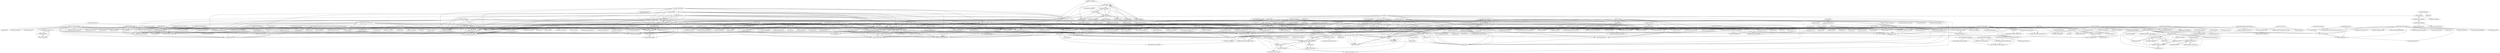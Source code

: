 digraph G {
"yuukidach/Ucount" -> "ZengTianShengZ/Bill"
"yuukidach/Ucount" -> "isuperqiang/Android-Account"
"liweimin1996/MachineLearning-DeepLearning-NLP-LeetCode-StatisticalLearningMethod-TensorFlow" -> "weilaihui/awesome-blog" ["e"=1]
"liweimin1996/MachineLearning-DeepLearning-NLP-LeetCode-StatisticalLearningMethod-TensorFlow" -> "Great-Li-Xin/dumb-chatbot"
"liweimin1996/MachineLearning-DeepLearning-NLP-LeetCode-StatisticalLearningMethod-TensorFlow" -> "justlive1/oxygen"
"liweimin1996/MachineLearning-DeepLearning-NLP-LeetCode-StatisticalLearningMethod-TensorFlow" -> "Great-Li-Xin/LiMe"
"liweimin1996/MachineLearning-DeepLearning-NLP-LeetCode-StatisticalLearningMethod-TensorFlow" -> "gui66497/spring-quartz-demo"
"liweimin1996/MachineLearning-DeepLearning-NLP-LeetCode-StatisticalLearningMethod-TensorFlow" -> "laozi2/nginx-stream-lua-module"
"liweimin1996/MachineLearning-DeepLearning-NLP-LeetCode-StatisticalLearningMethod-TensorFlow" -> "justlive1/nitrogen"
"liweimin1996/MachineLearning-DeepLearning-NLP-LeetCode-StatisticalLearningMethod-TensorFlow" -> "ForeManWang/vue-shopping"
"liweimin1996/MachineLearning-DeepLearning-NLP-LeetCode-StatisticalLearningMethod-TensorFlow" -> "gui66497/zzdj_dhcp"
"liweimin1996/MachineLearning-DeepLearning-NLP-LeetCode-StatisticalLearningMethod-TensorFlow" -> "xAsiimov/LibertyHosts"
"liweimin1996/MachineLearning-DeepLearning-NLP-LeetCode-StatisticalLearningMethod-TensorFlow" -> "ZXZxin/SpringBoot"
"liweimin1996/MachineLearning-DeepLearning-NLP-LeetCode-StatisticalLearningMethod-TensorFlow" -> "ZXZxin/zxorder"
"liweimin1996/MachineLearning-DeepLearning-NLP-LeetCode-StatisticalLearningMethod-TensorFlow" -> "JaderH/PcmToWav"
"liweimin1996/MachineLearning-DeepLearning-NLP-LeetCode-StatisticalLearningMethod-TensorFlow" -> "fzh0917/Qchat"
"liweimin1996/MachineLearning-DeepLearning-NLP-LeetCode-StatisticalLearningMethod-TensorFlow" -> "TLocation/MvpRoute"
"lovelyyoshino/Shadowsocks-Hosts-or-V2ray" -> "SunAlwaysOnline/Sukeda"
"lovelyyoshino/Shadowsocks-Hosts-or-V2ray" -> "lsxlsxxslxsl/Read-Books-Notes"
"lovelyyoshino/Shadowsocks-Hosts-or-V2ray" -> "hmhuo/pip-plus" ["e"=1]
"lovelyyoshino/Shadowsocks-Hosts-or-V2ray" -> "jack870131/jack870131.github.io"
"lovelyyoshino/Shadowsocks-Hosts-or-V2ray" -> "jack870131/algorithm"
"lovelyyoshino/Shadowsocks-Hosts-or-V2ray" -> "aizuzi/FastAdapter" ["e"=1]
"lovelyyoshino/Shadowsocks-Hosts-or-V2ray" -> "unseim/WYNetWork" ["e"=1]
"lovelyyoshino/Shadowsocks-Hosts-or-V2ray" -> "coderlinxx/XXPageController"
"lovelyyoshino/Shadowsocks-Hosts-or-V2ray" -> "VickyFengYu/vicky.github.io"
"lovelyyoshino/Shadowsocks-Hosts-or-V2ray" -> "Charleswyt/tf_audio_steganalysis"
"lovelyyoshino/Shadowsocks-Hosts-or-V2ray" -> "cicicc/Java-Interview-Blog"
"lovelyyoshino/Shadowsocks-Hosts-or-V2ray" -> "weiforce/coinex" ["e"=1]
"lovelyyoshino/Shadowsocks-Hosts-or-V2ray" -> "wjw0315/wjw0315.github.io"
"lovelyyoshino/Shadowsocks-Hosts-or-V2ray" -> "jack870131/valentine"
"lovelyyoshino/Shadowsocks-Hosts-or-V2ray" -> "petterobam/my-scrapy"
"1012598167/scrapy-wikipedia-country-company-google" -> "aoju/hibiscus.js"
"1012598167/scrapy-wikipedia-country-company-google" -> "Alex-blip/ProxyPool"
"1012598167/scrapy-wikipedia-country-company-google" -> "Zsailer/jupyter_authorized_server"
"1012598167/scrapy-wikipedia-country-company-google" -> "aoju/lancia"
"Alex-blip/JsSpider" -> "Alex-blip/ProxyPool"
"Alex-blip/JsSpider" -> "Zsailer/jupyter_authorized_server"
"Alex-blip/JsSpider" -> "Aaron1989/jenkins-groovy"
"Alex-blip/JsSpider" -> "aoju/hibiscus.js"
"Alex-blip/JsSpider" -> "Ouyang-Zhaoxing/blinkar.js"
"Alex-blip/JsSpider" -> "1012598167/scrapy-wikipedia-country-company-google"
"Alex-blip/JsSpider" -> "Alex-blip/lagou_spider"
"Amandesu/maizuo" -> "aoju/hibiscus.js"
"Beseting/PhotoBrowse" -> "Beseting/PlanA"
"Beseting/PhotoBrowse" -> "ForeManWang/vue-shopping"
"Beseting/PhotoBrowse" -> "ConardLi/coder-bookshelf"
"Beseting/PhotoBrowse" -> "Happy-zyy/Utility-api"
"Beseting/PhotoBrowse" -> "Charleswyt/tf_audio_steganalysis"
"Beseting/PhotoBrowse" -> "MurasakiSeiFu/princess-sys"
"Beseting/PhotoBrowse" -> "Ouyang-Zhaoxing/opencv.js"
"Beseting/PhotoBrowse" -> "Ouyang-Zhaoxing/SREC"
"Beseting/PhotoBrowse" -> "JinwenXie/wxApp-douban-api-movie"
"Beseting/PlanA" -> "Beseting/PhotoBrowse"
"Beseting/PlanA" -> "ForeManWang/vue-shopping"
"Beseting/PlanA" -> "Charleswyt/tf_audio_steganalysis"
"Beseting/PlanA" -> "Ouyang-Zhaoxing/SREC"
"Beseting/PlanA" -> "Ouyang-Zhaoxing/opencv.js"
"Beseting/PlanA" -> "BluesYu/MarStech_Vision_Sensor"
"Beseting/PlanA" -> "ConardLi/coder-bookshelf"
"Beseting/PlanA" -> "JinwenXie/wxApp-douban-api-movie"
"Beseting/PlanA" -> "Happy-zyy/Utility-api"
"Beseting/PlanA" -> "CrazyXiao/machine-learning"
"Beseting/PlanA" -> "ForeManWang/local_life"
"Beseting/PlanA" -> "DevDu/FastCoding-Xcode-Plugin"
"Beseting/PlanA" -> "JianLin-Shen/MZSluggard-code"
"Beseting/PlanA" -> "MurasakiSeiFu/princess-sys"
"Beseting/PlanA" -> "MlxChange/BestGithub"
"BluesYu/MarStech_Vision_Sensor" -> "CrazyXiao/machine-learning"
"Chandler-Lu/alfred-ocr" -> "Alex-blip/ProxyPool"
"Chandler-Lu/alfred-ocr" -> "Alex-blip/lagou_spider"
"Charleswyt/tf_audio_steganalysis" -> "DevDu/FastCoding-Xcode-Plugin"
"Charleswyt/tf_audio_steganalysis" -> "SunAlwaysOnline/Sukeda"
"Charleswyt/tf_audio_steganalysis" -> "Chasel-Shao/CSModel"
"Charleswyt/tf_audio_steganalysis" -> "jser-club/vue-event-proxy"
"Charleswyt/tf_audio_steganalysis" -> "JianLin-Shen/MZSluggard-code"
"Charleswyt/tf_audio_steganalysis" -> "VickyFengYu/vicky.github.io"
"ChenJoya/sampling-free" -> "aoju/hibiscus.js"
"ChenJoya/sampling-free" -> "Amandesu/maizuo"
"ChenJoya/sampling-free" -> "BluesYu/MarStech_Vision_Sensor"
"ChenJoya/sampling-free" -> "Alex-blip/ProxyPool"
"ChenJoya/sampling-free" -> "1012598167/scrapy-wikipedia-country-company-google"
"ChenJoya/sampling-free" -> "aoju/lancia"
"ChenJoya/sampling-free" -> "DiCaprio17/seckill-ssm"
"ChenJoya/sampling-free" -> "DasudaRunner/SimplePruning"
"ChenJoya/sampling-free" -> "CrazyXiao/machine-learning"
"ChenJoya/sampling-free" -> "Coder-TanJX/googleads-ima-JXAVideoAds" ["e"=1]
"ChenJoya/sampling-free" -> "DaiQiangReal/WF_WebBasedFileBrowser"
"ChenJoya/sampling-free" -> "Zsailer/jupyter_authorized_server"
"ChenJoya/sampling-free" -> "Alex-blip/JsSpider"
"ChenJoya/sampling-free" -> "Aaron1989/jenkins-groovy"
"ChenJoya/sampling-free" -> "Ouyang-Zhaoxing/zhanglaoji"
"ConardLi/electron-react" -> "ForeManWang/vue-shopping"
"ConardLi/electron-react" -> "Charleswyt/tf_audio_steganalysis"
"ConardLi/electron-react" -> "Beseting/PhotoBrowse"
"ConardLi/electron-react" -> "Beseting/PlanA"
"ConardLi/electron-react" -> "ConardLi/coder-bookshelf"
"ConardLi/electron-react" -> "DevDu/FastCoding-Xcode-Plugin"
"ConardLi/electron-react" -> "JinwenXie/wxApp-douban-api-movie"
"ConardLi/electron-react" -> "MlxChange/BestGithub"
"ConardLi/electron-react" -> "Jasonnor/Car-Simulator"
"ConardLi/electron-react" -> "Great-Li-Xin/dumb-chatbot"
"ConardLi/electron-react" -> "Ouyang-Zhaoxing/SREC"
"ConardLi/electron-react" -> "beyondxia/modules"
"ConardLi/electron-react" -> "JianLin-Shen/MZSluggard-code"
"ConardLi/electron-react" -> "Happy-zyy/Utility-api"
"ConardLi/electron-react" -> "ForeManWang/local_life"
"Cruii/HP-OMEN-15-ax225TX" -> "Cruii/learning-mybatis"
"Cruii/HP-OMEN-15-ax225TX" -> "Cruii/learning-spring"
"Cruii/HP-OMEN-15-ax225TX" -> "TANZAME/TZM.XFramework"
"DaiQiangReal/WF_WebBasedFileBrowser" -> "Alex-blip/ProxyPool"
"DasudaRunner/DeltaCV" -> "DasudaRunner/SimplePruning"
"DevDu/FastCoding-Xcode-Plugin" -> "Charleswyt/tf_audio_steganalysis"
"DevDu/FastCoding-Xcode-Plugin" -> "VickyFengYu/vicky.github.io"
"DevDu/FastCoding-Xcode-Plugin" -> "Chasel-Shao/CSModel"
"DevDu/FastCoding-Xcode-Plugin" -> "SunAlwaysOnline/Sukeda"
"DevDu/FastCoding-Xcode-Plugin" -> "hmhuo/pip-plus" ["e"=1]
"DevDu/FastCoding-Xcode-Plugin" -> "JianLin-Shen/MZSluggard-code"
"DevDu/FastCoding-Xcode-Plugin" -> "VickyFengYu/leetcode"
"DevDu/FastCoding-Xcode-Plugin" -> "unseim/WYNetWork" ["e"=1]
"DevDu/FastCoding-Xcode-Plugin" -> "jser-club/vue-event-proxy"
"DevDu/FastCoding-Xcode-Plugin" -> "MrZhouYang/LAN_QQ"
"DevDu/FastCoding-Xcode-Plugin" -> "coderlinxx/XXPageController"
"DevDu/FastCoding-Xcode-Plugin" -> "ForeManWang/vue-shopping"
"DevDu/FastCoding-Xcode-Plugin" -> "MlxChange/BestGithub"
"ForeManWang/local_life" -> "ForeManWang/vue-shopping"
"HLearning/fisheye" -> "DevDu/FastCoding-Xcode-Plugin"
"HLearning/fisheye" -> "aizuzi/FastAdapter" ["e"=1]
"HLearning/fisheye" -> "hmhuo/pip-plus" ["e"=1]
"HLearning/fisheye" -> "SunAlwaysOnline/Sukeda"
"HLearning/fisheye" -> "gytdove/WEB_GrowWay" ["e"=1]
"HLearning/fisheye" -> "Charleswyt/tf_audio_steganalysis"
"HLearning/fisheye" -> "gytdove/iOS_FriendShare" ["e"=1]
"HLearning/fisheye" -> "jack870131/algorithm"
"HLearning/fisheye" -> "jack870131/jack870131.github.io"
"HLearning/fisheye" -> "lsxlsxxslxsl/Read-Books-Notes"
"HLearning/fisheye" -> "coderlinxx/XXPageController"
"HLearning/fisheye" -> "VickyFengYu/vicky.github.io"
"HLearning/fisheye" -> "weiforce/coinex" ["e"=1]
"HLearning/fisheye" -> "chg122345/jleopard" ["e"=1]
"HLearning/fisheye" -> "petterobam/my-scrapy"
"JaderH/PcmToWav" -> "JaderH/Agora-Token-Generator"
"JaderH/PcmToWav" -> "JaderH/JadeDock"
"JaderH/PcmToWav" -> "Great-Li-Xin/dumb-chatbot"
"JasonGaoH/XTabLayout" -> "JasonGaoH/KnowledgeSummary"
"JasonGaoH/XTabLayout" -> "RayLei2333/Tiger.ORM"
"JasonGaoH/XTabLayout" -> "CrazyXiao/machine-learning"
"JasonGaoH/XTabLayout" -> "JianLin-Shen/MZSluggard-code"
"JasonGaoH/XTabLayout" -> "JinwenXie/wxApp-douban-api-movie"
"JasonGaoH/XTabLayout" -> "Great-Li-Xin/dumb-chatbot"
"Jasonnor/Car-Simulator" -> "MrZhouYang/LAN_QQ"
"Jasonnor/Car-Simulator" -> "JianLin-Shen/MZSluggard-code"
"Jasonnor/Car-Simulator" -> "MlxChange/BestGithub"
"Jasonnor/Car-Simulator" -> "VickyFengYu/vicky.github.io"
"Jasonnor/Car-Simulator" -> "Happy-zyy/MyProject"
"Jasonnor/Car-Simulator" -> "Happy-zyy/Machine-Learning"
"Jasonnor/Car-Simulator" -> "VickyFengYu/leetcode"
"Jasonnor/Car-Simulator" -> "JinwenXie/wxApp-douban-api-movie"
"Jasonnor/Car-Simulator" -> "cicicc/Java-Interview-Blog"
"Jasonnor/Car-Simulator" -> "beyondxia/modules"
"Jasonnor/Car-Simulator" -> "SunAlwaysOnline/Sukeda"
"Jasonnor/Car-Simulator" -> "DevDu/FastCoding-Xcode-Plugin"
"Jasonnor/Car-Simulator" -> "Charleswyt/tf_audio_steganalysis"
"Jasonnor/Car-Simulator" -> "ZhenHe17/blog"
"MineCoinChain/WEHousing" -> "JamesZBL/authmore-framework"
"MineCoinChain/WEHousing" -> "TANZAME/TZM.XFramework"
"MineCoinChain/WEHousing" -> "CrazyXiao/machine-learning"
"MineCoinChain/WEHousing" -> "BluesYu/MarStech_Vision_Sensor"
"MineCoinChain/WEHousing" -> "JaderH/PcmToWav"
"MineCoinChain/WEHousing" -> "okaychen/elm"
"MineCoinChain/WEHousing" -> "Great-Li-Xin/dumb-chatbot"
"MineCoinChain/WEHousing" -> "CallZero/BestShop" ["e"=1]
"MineCoinChain/WEHousing" -> "MrCoderStack/MrCoderStackBlog"
"MineCoinChain/WEHousing" -> "Happy-zyy/Utility-api"
"MineCoinChain/WEHousing" -> "Jarrott/example-pro"
"MineCoinChain/WEHousing" -> "ForeManWang/vue-shopping"
"MineCoinChain/WEHousing" -> "MlxChange/BestGithub"
"MineCoinChain/WEHousing" -> "MurasakiSeiFu/princess-sys"
"MineCoinChain/WEHousing" -> "Great-Li-Xin/LiMe"
"Ouyang-Zhaoxing/SREC" -> "Ouyang-Zhaoxing/opencv.js"
"Ouyang-Zhaoxing/SREC" -> "BluesYu/MarStech_Vision_Sensor"
"Ouyang-Zhaoxing/SREC" -> "CrazyXiao/machine-learning"
"Ouyang-Zhaoxing/SREC" -> "Ouyang-Zhaoxing/drcobj"
"Ouyang-Zhaoxing/SREC" -> "ForeManWang/vue-shopping"
"Ouyang-Zhaoxing/SREC" -> "MrCoderStack/MrCoderStackBlog"
"Ouyang-Zhaoxing/SREC" -> "JaderH/PcmToWav"
"Ouyang-Zhaoxing/SREC" -> "Great-Li-Xin/dumb-chatbot"
"Ouyang-Zhaoxing/SREC" -> "Great-Li-Xin/LiMe"
"Ouyang-Zhaoxing/SREC" -> "ConardLi/coder-bookshelf"
"Ouyang-Zhaoxing/SREC" -> "Ouyang-Zhaoxing/zhanglaoji"
"aoju/bus" -> "aoju/hibiscus.js"
"aoju/bus" -> "aoju/lancia"
"aoju/bus" -> "Amandesu/maizuo"
"aoju/bus" -> "BluesYu/MarStech_Vision_Sensor"
"aoju/bus" -> "1012598167/scrapy-wikipedia-country-company-google"
"aoju/bus" -> "MrCoderStack/MrCoderStackBlog"
"aoju/bus" -> "DasudaRunner/DeltaCV"
"aoju/bus" -> "CrazyXiao/machine-learning"
"aoju/bus" -> "Ouyang-Zhaoxing/SREC"
"aoju/bus" -> "Charleswyt/tf_audio_steganalysis"
"aoju/bus" -> "JaderH/PcmToWav"
"aoju/bus" -> "DasudaRunner/SimplePruning"
"aoju/bus" -> "1012598167/flask_mongodb_game"
"aoju/bus" -> "Ouyang-Zhaoxing/opencv.js"
"aoju/bus" -> "Alex-blip/ProxyPool"
"aoju/hibiscus.js" -> "aoju/lancia"
"aoju/hibiscus.js" -> "1012598167/scrapy-wikipedia-country-company-google"
"aoju/hibiscus.js" -> "Amandesu/maizuo"
"aoju/lancia" -> "aoju/hibiscus.js"
"aoju/lancia" -> "Amandesu/maizuo"
"aoju/lancia" -> "Alex-blip/ProxyPool"
"blairlee227/IlluStatus" -> "Chris-Tsai/zipcode-tw-react"
"blairlee227/IlluStatus" -> "believeWang/select"
"blairlee227/IlluStatus" -> "TigerChang817/time-killer"
"blairlee227/IlluStatus" -> "frenchfu/java-code-generator-helper"
"blairlee227/IlluStatus" -> "teyushen/star-go"
"blairlee227/IlluStatus" -> "MetaWeng/shop"
"blairlee227/IlluStatus" -> "Choco0913/hyper-bomb"
"blairlee227/IlluStatus" -> "JerryLin0920/chrome_extensions_E"
"blairlee227/IlluStatus" -> "tim232385/PornBot"
"blairlee227/IlluStatus" -> "Siddhant-K-code/404-Error-Page---Astronaut"
"blairlee227/IlluStatus" -> "MetaWeng/eatwhat"
"leng-yue/Lengyue-Vcode" -> "MrZhouYang/LAN_QQ"
"leng-yue/Lengyue-Vcode" -> "coderlinxx/XXPageController"
"leng-yue/Lengyue-Vcode" -> "cicicc/Java-Interview-Blog"
"leng-yue/Lengyue-Vcode" -> "Turbo1123/PM2CEO"
"leng-yue/Lengyue-Vcode" -> "ZhenHe17/blog"
"leng-yue/Lengyue-Vcode" -> "aizuzi/FastAdapter" ["e"=1]
"leng-yue/Lengyue-Vcode" -> "MlxChange/BestGithub"
"leng-yue/Lengyue-Vcode" -> "JianLin-Shen/MZSluggard-code"
"leng-yue/Lengyue-Vcode" -> "hmhuo/pip-plus" ["e"=1]
"leng-yue/Lengyue-Vcode" -> "SunAlwaysOnline/Sukeda"
"leng-yue/Lengyue-Vcode" -> "shipengqi/sactive-bot"
"leng-yue/Lengyue-Vcode" -> "lsxlsxxslxsl/Read-Books-Notes"
"leng-yue/Lengyue-Vcode" -> "liugaolian/gordon_cnn"
"leng-yue/Lengyue-Vcode" -> "MurasakiSeiFu/princess-sys"
"leng-yue/Lengyue-Vcode" -> "VickyFengYu/leetcode"
"ShawnyXiao/TextClassification-Keras" -> "RayLei2333/Tiger.ORM"
"ShawnyXiao/TextClassification-Keras" -> "red-johns/ELcould-kubeapps"
"ShawnyXiao/TextClassification-Keras" -> "MurasakiSeiFu/princess-sys"
"ShawnyXiao/TextClassification-Keras" -> "MrZhouYang/LAN_QQ"
"ShawnyXiao/TextClassification-Keras" -> "SunAlwaysOnline/Sukeda"
"ShawnyXiao/TextClassification-Keras" -> "Turbo1123/PM2CEO"
"ShawnyXiao/TextClassification-Keras" -> "JianLin-Shen/MZSluggard-code"
"ShawnyXiao/TextClassification-Keras" -> "MlxChange/BestGithub"
"ShawnyXiao/TextClassification-Keras" -> "JinwenXie/wxApp-douban-api-movie"
"ShawnyXiao/TextClassification-Keras" -> "Slime3/SwiftScan"
"ShawnyXiao/TextClassification-Keras" -> "Happy-zyy/Utility-api"
"ShawnyXiao/TextClassification-Keras" -> "PLQin/FED-BrowsingTools"
"ShawnyXiao/TextClassification-Keras" -> "ForeManWang/vue-shopping"
"ShawnyXiao/TextClassification-Keras" -> "Slime3/cartool"
"ShawnyXiao/TextClassification-Keras" -> "cicicc/Java-Interview-Blog"
"SemperChen/NovelAPP" -> "MurasakiSeiFu/princess-sys"
"SemperChen/NovelAPP" -> "RayLei2333/Tiger.ORM"
"SemperChen/NovelAPP" -> "MrZhouYang/LAN_QQ"
"SemperChen/NovelAPP" -> "JianLin-Shen/MZSluggard-code"
"SemperChen/NovelAPP" -> "JinwenXie/wxApp-douban-api-movie"
"SemperChen/NovelAPP" -> "Turbo1123/PM2CEO"
"SemperChen/NovelAPP" -> "MlxChange/BestGithub"
"SemperChen/NovelAPP" -> "red-johns/ELcould-kubeapps"
"SemperChen/NovelAPP" -> "coderlinxx/XXPageController"
"SemperChen/NovelAPP" -> "beyondxia/modules"
"SemperChen/NovelAPP" -> "SunAlwaysOnline/Sukeda"
"SemperChen/NovelAPP" -> "PLQin/FED-gadget-template"
"SemperChen/NovelAPP" -> "Rice4Gua/ZhihuDailyFlutter"
"SemperChen/NovelAPP" -> "VickyFengYu/vicky.github.io"
"SemperChen/NovelAPP" -> "cicicc/Java-Interview-Blog"
"AnneHan/accountBook" -> "yuukidach/Ucount"
"AnneHan/accountBook" -> "zas023/CocoBill"
"AnneHan/accountBook" -> "ghbhaha/JzApp"
"AnneHan/accountBook" -> "LouBii/OneAccount"
"jarodHAN/Python-100-Days-master" -> "big-bombom/Python-100-Days"
"jarodHAN/Python-100-Days-master" -> "Brucepk/Python100"
"coderpage/Mine" -> "ghbhaha/JzApp"
"coderpage/Mine" -> "purezhi/MoneyKeeper"
"coderpage/Mine" -> "LouBii/OneAccount"
"coderpage/Mine" -> "Airsaid/AccountBook"
"coderpage/Mine" -> "zas023/CocoBill"
"ConardLi/tpanorama" -> "ConardLi/coder-bookshelf"
"ConardLi/tpanorama" -> "ForeManWang/vue-shopping"
"ConardLi/tpanorama" -> "ConardLi/electron-react"
"ConardLi/tpanorama" -> "Beseting/PhotoBrowse"
"ConardLi/tpanorama" -> "Charleswyt/tf_audio_steganalysis"
"ConardLi/tpanorama" -> "Great-Li-Xin/dumb-chatbot"
"ConardLi/tpanorama" -> "JianLin-Shen/MZSluggard-code"
"ConardLi/tpanorama" -> "JinwenXie/wxApp-douban-api-movie"
"ConardLi/tpanorama" -> "Great-Li-Xin/LiMe"
"ConardLi/tpanorama" -> "Beseting/PlanA"
"ConardLi/tpanorama" -> "MrZhouYang/LAN_QQ"
"ConardLi/tpanorama" -> "ForeManWang/local_life"
"ConardLi/tpanorama" -> "DevDu/FastCoding-Xcode-Plugin"
"ConardLi/tpanorama" -> "MurasakiSeiFu/princess-sys"
"ConardLi/tpanorama" -> "Happy-zyy/Utility-api"
"boyuanitsm/pay" -> "kongzhidea/pay"
"boyuanitsm/pay" -> "iyangyuan/pay-spring-boot"
"boyuanitsm/pay" -> "Martin404/PayMap" ["e"=1]
"samlss/TimoMenu" -> "samlss/Oops"
"samlss/TimoMenu" -> "wangjiegit/WJBannerView"
"samlss/TimoMenu" -> "matrixgardener/matrixgardener.github.io"
"samlss/TimoMenu" -> "wangjiegit/WJImageBrowser"
"samlss/TimoMenu" -> "hu-qi/myAwesome"
"samlss/TimoMenu" -> "hu-qi/hu-qi.github.io"
"ConardLi/ConardLi.github.io" -> "ConardLi/electron-react"
"ConardLi/ConardLi.github.io" -> "ConardLi/coder-bookshelf"
"ConardLi/ConardLi.github.io" -> "ConardLi/tpanorama"
"ConardLi/ConardLi.github.io" -> "Charleswyt/tf_audio_steganalysis"
"ConardLi/ConardLi.github.io" -> "Beseting/PhotoBrowse"
"ConardLi/ConardLi.github.io" -> "Beseting/PlanA"
"ConardLi/ConardLi.github.io" -> "ForeManWang/vue-shopping"
"ConardLi/ConardLi.github.io" -> "DevDu/FastCoding-Xcode-Plugin"
"ConardLi/ConardLi.github.io" -> "JianLin-Shen/MZSluggard-code"
"ConardLi/ConardLi.github.io" -> "Jasonnor/Car-Simulator"
"ConardLi/ConardLi.github.io" -> "JinwenXie/wxApp-douban-api-movie"
"ConardLi/ConardLi.github.io" -> "Happy-zyy/NLP-Model"
"ConardLi/ConardLi.github.io" -> "ForeManWang/local_life"
"ConardLi/ConardLi.github.io" -> "Happy-zyy/Utility-api"
"ConardLi/ConardLi.github.io" -> "beyondxia/modules"
"sanshengshui/multiTenant" -> "shipengqi/sactive-web"
"sanshengshui/multiTenant" -> "laozi2/nginx-stream-lua-module"
"sanshengshui/multiTenant" -> "yjjnls/Go-tutorial-cn"
"sanshengshui/multiTenant" -> "justlive1/nitrogen"
"sanshengshui/multiTenant" -> "yjjnls/RAS-MSG"
"sanshengshui/multiTenant" -> "liutiantian233/Craps"
"sanshengshui/multiTenant" -> "liutiantian233/Nim-Game"
"sanshengshui/multiTenant" -> "yjjnls/tutorial2"
"sanshengshui/multiTenant" -> "shipengqi/mVue"
"sanshengshui/multiTenant" -> "yjjnls/D.S.A-Leet"
"sanshengshui/multiTenant" -> "husthuke/ai-study"
"sanshengshui/multiTenant" -> "liutiantian233/Password-Program"
"sanshengshui/multiTenant" -> "Happy-zyy/Machine-Learning"
"sanshengshui/multiTenant" -> "yjjnls/Notes"
"sanshengshui/multiTenant" -> "shipengqi/go-learn-demo"
"ddnosh/AndroidQuick" -> "jumodada/vueXin" ["e"=1]
"ddnosh/AndroidQuick" -> "CrazyXiao/machine-learning"
"ddnosh/AndroidQuick" -> "windyfancy/webcontext" ["e"=1]
"ddnosh/AndroidQuick" -> "fzh0917/Qchat"
"ddnosh/AndroidQuick" -> "Ouyang-Zhaoxing/opencv.js"
"ddnosh/AndroidQuick" -> "dwpy/alita"
"ddnosh/AndroidQuick" -> "httvc/MESProject" ["e"=1]
"ddnosh/AndroidQuick" -> "hf-hf/mail-micro-service" ["e"=1]
"ddnosh/AndroidQuick" -> "BluesYu/MarStech_Vision_Sensor"
"ddnosh/AndroidQuick" -> "TANZAME/TZM.XFramework"
"ddnosh/AndroidQuick" -> "Great-Li-Xin/dumb-chatbot"
"ddnosh/AndroidQuick" -> "DimpleFeng/EAMS"
"ddnosh/AndroidQuick" -> "JamesZBL/authmore-framework"
"ddnosh/AndroidQuick" -> "JaderH/PcmToWav"
"ddnosh/AndroidQuick" -> "HLearning/ai_papers"
"zsmj2017/MiniSTL" -> "jack870131/awesome-java-note-cn"
"zsmj2017/MiniSTL" -> "shipengqi/sactive-web"
"zsmj2017/MiniSTL" -> "songjian925/DailyReport"
"zsmj2017/MiniSTL" -> "yjjnls/D.S.A-Leet"
"zsmj2017/MiniSTL" -> "ZhenHe17/blog"
"zsmj2017/MiniSTL" -> "coderlinxx/XXPageController"
"zsmj2017/MiniSTL" -> "lsxlsxxslxsl/Read-Books-Notes"
"zsmj2017/MiniSTL" -> "Chasel-Shao/CSModel"
"zsmj2017/MiniSTL" -> "laozi2/nginx-stream-lua-module"
"name-longming/FreeRTOS-ESP8266" -> "name-longming/cubemx-FreeRTOS-emwin"
"name-longming/FreeRTOS-ESP8266" -> "name-longming/name-longming.github.io"
"name-longming/FreeRTOS-ESP8266" -> "name-longming/Student-Innovation"
"wangjjj/TallyBook" -> "zas023/CocoBill"
"RAOE/show-videos" -> "flat-dev-ti/Flat"
"RAOE/show-videos" -> "CrazyXiao/machine-learning"
"RAOE/show-videos" -> "lm2343635/ShapeView"
"RAOE/show-videos" -> "Ouyang-Zhaoxing/opencv.js"
"RAOE/show-videos" -> "red-johns/ELcould-kubeapps"
"RAOE/show-videos" -> "SunAlwaysOnline/Sukeda"
"RAOE/show-videos" -> "PLQin/FED-BrowsingTools"
"RAOE/show-videos" -> "RayLei2333/Tiger.ORM"
"RAOE/show-videos" -> "XiaoleiLiuBio/G2P"
"RAOE/show-videos" -> "aizuzi/FastAdapter" ["e"=1]
"RAOE/show-videos" -> "Ouyang-Zhaoxing/drcobj"
"RAOE/show-videos" -> "lujiang-wed/wed-job" ["e"=1]
"RAOE/show-videos" -> "MlxChange/BestGithub"
"RAOE/show-videos" -> "chenjie1219/uploadIPA"
"RAOE/show-videos" -> "Linliquan/springboot-music" ["e"=1]
"gopeak/masterlab" -> "mathors/Stone-language"
"gopeak/masterlab" -> "JianLin-Shen/MZSluggard-code"
"gopeak/masterlab" -> "JinwenXie/wxApp-douban-api-movie"
"gopeak/masterlab" -> "weiforce/coinex" ["e"=1]
"gopeak/masterlab" -> "MurasakiSeiFu/princess-sys"
"gopeak/masterlab" -> "MrZhouYang/LAN_QQ"
"gopeak/masterlab" -> "Turbo1123/PM2CEO"
"gopeak/masterlab" -> "wangyang404/java-ebook"
"gopeak/masterlab" -> "wjw0315/wjw0315.github.io"
"gopeak/masterlab" -> "RayLei2333/Tiger.ORM"
"gopeak/masterlab" -> "coderlinxx/XXPageController"
"gopeak/masterlab" -> "MlxChange/BestGithub"
"gopeak/masterlab" -> "cicicc/Java-Interview-Blog"
"gopeak/masterlab" -> "beyondxia/modules"
"gopeak/masterlab" -> "devedbox/Commander"
"DequanZhu/GANs-collections-tf2.0_keras-eager_mode" -> "DequanZhu/FaceNet-and-FaceLoss-collections-tensorflow2.0"
"DequanZhu/GANs-collections-tf2.0_keras-eager_mode" -> "DasudaRunner/SimplePruning"
"DequanZhu/GANs-collections-tf2.0_keras-eager_mode" -> "DiCaprio17/seckill-ssm"
"DequanZhu/GANs-collections-tf2.0_keras-eager_mode" -> "aoju/hibiscus.js"
"33cn/chain33" -> "1012598167/flask_mongodb_game"
"33cn/chain33" -> "1012598167/scrapy-wikipedia-country-company-google"
"33cn/chain33" -> "aoju/hibiscus.js"
"33cn/chain33" -> "Zsailer/jupyter_authorized_server"
"33cn/chain33" -> "33cn/plugin"
"33cn/chain33" -> "aoju/bus"
"33cn/chain33" -> "enseadaio/enseada"
"33cn/chain33" -> "aoju/lancia"
"33cn/chain33" -> "Aaron1989/CloudNativeNotes"
"33cn/chain33" -> "Aaron1989/jenkins-groovy"
"33cn/chain33" -> "Amandesu/maizuo"
"33cn/chain33" -> "Coder-TanJX/JXPageControl" ["e"=1]
"33cn/chain33" -> "Alex-blip/ProxyPool"
"33cn/chain33" -> "Coder-TanJX/JXBanner" ["e"=1]
"33cn/chain33" -> "BluesYu/MarStech_Vision_Sensor"
"chenjie1219/IPADownload" -> "chenjie1219/SwiftScan"
"chenjie1219/IPADownload" -> "chenjie1219/ProcessDemo"
"chenjie1219/IPADownload" -> "MurasakiSeiFu/princess-sys"
"JustVita/Excellent-software" -> "jayboxyz/websites-and-tools"
"JustVita/Excellent-software" -> "virink/awd_auto_attack_framework" ["e"=1]
"JustVita/Excellent-software" -> "SuJunming/mac-awesomeTools"
"yangyutu/EssentialMath" -> "qiurunze123/rabbitmqclient"
"yangyutu/EssentialMath" -> "93Alliance/floating-ball"
"yangyutu/EssentialMath" -> "coderlinxx/ProtocolRouter"
"yangyutu/EssentialMath" -> "794147572/cloud"
"yangyutu/EssentialMath" -> "qiurunze123/Designpattern"
"yangyutu/EssentialMath" -> "Chasel-Shao/CrystDB"
"yangyutu/EssentialMath" -> "Ao-Lee/SingleObjectDetection"
"yangyutu/EssentialMath" -> "Happy-zyy/UCAS-CDSelector"
"yangyutu/EssentialMath" -> "VickyFengYu/leetcode"
"yangyutu/EssentialMath" -> "coderlinxx/XXPageController"
"yangyutu/EssentialMath" -> "shipengqi/sactive-bot"
"yangyutu/EssentialMath" -> "VickyFengYu/vicky.github.io"
"yangyutu/EssentialMath" -> "chg122345/jleopard" ["e"=1]
"yangyutu/EssentialMath" -> "1144388620lq/skill"
"yangyutu/EssentialMath" -> "DeepIntelligence/DeepLearning"
"nanchen2251/ScreenRecordHelper" -> "JamesZBL/authmore-framework"
"nanchen2251/ScreenRecordHelper" -> "TANZAME/TZM.XFramework"
"nanchen2251/ScreenRecordHelper" -> "Imputes/Learning_Note"
"nanchen2251/ScreenRecordHelper" -> "wenanlee/LFramework"
"nanchen2251/ScreenRecordHelper" -> "ithaiq/GoHome"
"nanchen2251/ScreenRecordHelper" -> "wenanlee/Unity3D-Python"
"nanchen2251/ScreenRecordHelper" -> "justlive1/oxygen"
"nanchen2251/ScreenRecordHelper" -> "ithaiq/GoFileStore"
"nanchen2251/ScreenRecordHelper" -> "Great-Li-Xin/dumb-chatbot"
"nanchen2251/ScreenRecordHelper" -> "CrazyXiao/machine-learning"
"nanchen2251/ScreenRecordHelper" -> "okaychen/elm"
"nanchen2251/ScreenRecordHelper" -> "CallZero/BestShop" ["e"=1]
"nanchen2251/ScreenRecordHelper" -> "weilaihui/30-seconds-of-interviews"
"nanchen2251/ScreenRecordHelper" -> "JaderH/PcmToWav"
"nanchen2251/ScreenRecordHelper" -> "Great-Li-Xin/LiMe"
"OXOYO/X-WebDesktop-Vue" -> "OXOYO/X-Admin-Generator-Vue"
"OXOYO/X-WebDesktop-Vue" -> "JaderH/GreenBox"
"OXOYO/X-WebDesktop-Vue" -> "HLearning/ai_papers"
"OXOYO/X-WebDesktop-Vue" -> "JamesZBL/authmore-framework"
"OXOYO/X-WebDesktop-Vue" -> "PLQin/FED-vue-mock-cli"
"OXOYO/X-WebDesktop-Vue" -> "HelipengTony/olog"
"OXOYO/X-WebDesktop-Vue" -> "GreatSatan79/Selection"
"OXOYO/X-WebDesktop-Vue" -> "HelipengTony/oblog"
"OXOYO/X-WebDesktop-Vue" -> "JinwenXie/vue-reader-ebook"
"OXOYO/X-WebDesktop-Vue" -> "CrazyXiao/machine-learning"
"OXOYO/X-WebDesktop-Vue" -> "JaderH/JadeDock"
"OXOYO/X-WebDesktop-Vue" -> "dhbdn/lantu"
"OXOYO/X-WebDesktop-Vue" -> "TANZAME/TZM.XFramework"
"OXOYO/X-WebDesktop-Vue" -> "MrCoderStack/Vue"
"OXOYO/X-WebDesktop-Vue" -> "Slime3/cartool"
"chenjie1219/SwiftScan" -> "chenjie1219/IPADownload"
"chenjie1219/SwiftScan" -> "JinwenXie/wxApp-douban-api-movie"
"chenjie1219/SwiftScan" -> "MurasakiSeiFu/princess-sys"
"chenjie1219/SwiftScan" -> "jieyuanfei/jianshu-egg-api"
"chenjie1219/SwiftScan" -> "laozi2/nginx-stream-lua-module"
"chenjie1219/SwiftScan" -> "RayLei2333/Tiger.ORM"
"chenjie1219/SwiftScan" -> "liutiantian233/Nim-Game"
"chenjie1219/SwiftScan" -> "Turbo1123/PM2CEO"
"chenjie1219/SwiftScan" -> "ForeManWang/vue-shopping"
"chenjie1219/SwiftScan" -> "red-johns/ELcould-kubeapps"
"chenjie1219/SwiftScan" -> "beyondxia/modules"
"chenjie1219/SwiftScan" -> "MrZhouYang/LAN_QQ"
"chenjie1219/SwiftScan" -> "chenjie1219/ProcessDemo"
"chenjie1219/SwiftScan" -> "Happy-zyy/Utility-api"
"chenjie1219/SwiftScan" -> "coderlinxx/XXPageController"
"JacksonWuxs/DaPy" -> "Amandesu/maizuo"
"JacksonWuxs/DaPy" -> "DequanZhu/FaceNet-and-FaceLoss-collections-tensorflow2.0"
"JacksonWuxs/DaPy" -> "FurionZG/GoHome12306"
"JacksonWuxs/DaPy" -> "BluesYu/MarStech_Vision_Sensor"
"JacksonWuxs/DaPy" -> "CrazyXiao/machine-learning"
"JacksonWuxs/DaPy" -> "DiCaprio17/seckill-ssm"
"JacksonWuxs/DaPy" -> "DasudaRunner/SimplePruning"
"JacksonWuxs/DaPy" -> "DasudaRunner/DeltaCV"
"JacksonWuxs/DaPy" -> "aoju/hibiscus.js"
"JacksonWuxs/DaPy" -> "HLearning/ai_papers"
"JacksonWuxs/DaPy" -> "JaderH/GreenBox"
"JacksonWuxs/DaPy" -> "Happy-zyy/Utility-api"
"JacksonWuxs/DaPy" -> "DaiQiangReal/WF_WebBasedFileBrowser"
"JacksonWuxs/DaPy" -> "Alex-blip/ProxyPool"
"JacksonWuxs/DaPy" -> "1012598167/scrapy-wikipedia-country-company-google"
"Aaron1989/jenkins-groovy" -> "Zsailer/jupyter_authorized_server"
"Aaron1989/jenkins-groovy" -> "Alex-blip/ProxyPool"
"1012598167/flask_mongodb_game" -> "1012598167/scrapy-wikipedia-country-company-google"
"1012598167/flask_mongodb_game" -> "aoju/hibiscus.js"
"1012598167/flask_mongodb_game" -> "Zsailer/jupyter_authorized_server"
"1012598167/flask_mongodb_game" -> "aoju/lancia"
"1012598167/flask_mongodb_game" -> "Alex-blip/ProxyPool"
"1012598167/flask_mongodb_game" -> "aoju/bus"
"1012598167/flask_mongodb_game" -> "enseadaio/enseada"
"1012598167/flask_mongodb_game" -> "Amandesu/maizuo"
"1012598167/flask_mongodb_game" -> "Coder-TanJX/googleads-ima-JXAVideoAds" ["e"=1]
"1012598167/flask_mongodb_game" -> "BluesYu/MarStech_Vision_Sensor"
"Aaron1989/CloudNativeNotes" -> "Aaron1989/jenkins-groovy"
"Aaron1989/CloudNativeNotes" -> "Zsailer/jupyter_authorized_server"
"Aaron1989/CloudNativeNotes" -> "Alex-blip/ProxyPool"
"Aaron1989/CloudNativeNotes" -> "Alie-z/mUtils"
"Aaron1989/CloudNativeNotes" -> "enseadaio/enseada"
"Aaron1989/CloudNativeNotes" -> "1012598167/scrapy-wikipedia-country-company-google"
"Aaron1989/CloudNativeNotes" -> "aoju/hibiscus.js"
"Aaron1989/CloudNativeNotes" -> "Alex-blip/JsSpider"
"Aaron1989/CloudNativeNotes" -> "aoju/lancia"
"Aaron1989/CloudNativeNotes" -> "Cheivin/common-grpc-core"
"Alie-z/vue_study_way" -> "Alie-z/cart-mobx"
"Zsailer/jupyter_authorized_server" -> "Aaron1989/jenkins-groovy"
"Zsailer/jupyter_authorized_server" -> "enseadaio/enseada"
"Zsailer/jupyter_authorized_server" -> "Alex-blip/ProxyPool"
"Zsailer/jupyter_authorized_server" -> "AFunnyChild/NetSettingApplication"
"LouBii/OneAccount" -> "SunAlwaysOnline/Sukeda"
"LouBii/OneAccount" -> "MrZhouYang/LAN_QQ"
"LouBii/OneAccount" -> "JianLin-Shen/MZSluggard-code"
"LouBii/OneAccount" -> "cicicc/Java-Interview-Blog"
"LouBii/OneAccount" -> "MlxChange/BestGithub"
"LouBii/OneAccount" -> "VickyFengYu/vicky.github.io"
"LouBii/OneAccount" -> "VickyFengYu/leetcode"
"LouBii/OneAccount" -> "Charleswyt/tf_audio_steganalysis"
"LouBii/OneAccount" -> "coderlinxx/XXPageController"
"LouBii/OneAccount" -> "Jasonnor/Car-Simulator"
"LouBii/OneAccount" -> "jser-club/vue-event-proxy"
"LouBii/OneAccount" -> "JinwenXie/wxApp-douban-api-movie"
"LouBii/OneAccount" -> "beyondxia/modules"
"LouBii/OneAccount" -> "MurasakiSeiFu/princess-sys"
"LouBii/OneAccount" -> "DevDu/FastCoding-Xcode-Plugin"
"catofmrlu/MacApps" -> "chenjie1219/MacApps"
"catofmrlu/MacApps" -> "SuJunming/mac-awesomeTools"
"catofmrlu/MacApps" -> "catofmrlu/PodcastsRating"
"CasterWx/python-girlfriend-mood" -> "Happy-zyy/UCAS-CDSelector"
"CasterWx/python-girlfriend-mood" -> "CasterWx/AntzOS" ["e"=1]
"CasterWx/python-girlfriend-mood" -> "yjjnls/D.S.A-Leet"
"CasterWx/python-girlfriend-mood" -> "Chasel-Shao/CrystDB"
"CasterWx/python-girlfriend-mood" -> "jack870131/awesome-java-note-cn"
"CasterWx/python-girlfriend-mood" -> "794147572/cloud"
"CasterWx/python-girlfriend-mood" -> "Ao-Lee/SingleObjectDetection"
"CasterWx/python-girlfriend-mood" -> "songjian925/DailyReport"
"CasterWx/python-girlfriend-mood" -> "hu-qi/vjietu-justChat"
"CasterWx/python-girlfriend-mood" -> "CasterWxBlog/ArticleBlog"
"CasterWx/python-girlfriend-mood" -> "capslocktao/react-music"
"CasterWx/python-girlfriend-mood" -> "Ao-Lee/AveragePrecision"
"CasterWx/python-girlfriend-mood" -> "CasterWx/c-cPlusPlus-Virus"
"CasterWx/python-girlfriend-mood" -> "devedbox/Commander"
"CasterWx/python-girlfriend-mood" -> "Imputes/LeetCode-Playing"
"ConardLi/30-seconds-of-code-Zh-CN" -> "ConardLi/coder-bookshelf"
"ConardLi/30-seconds-of-code-Zh-CN" -> "Great-Li-Xin/dumb-chatbot"
"ConardLi/30-seconds-of-code-Zh-CN" -> "CrazyXiao/machine-learning"
"ConardLi/30-seconds-of-code-Zh-CN" -> "Great-Li-Xin/LiMe"
"ConardLi/30-seconds-of-code-Zh-CN" -> "ForeManWang/vue-shopping"
"ConardLi/30-seconds-of-code-Zh-CN" -> "Ouyang-Zhaoxing/opencv.js"
"ConardLi/30-seconds-of-code-Zh-CN" -> "Ouyang-Zhaoxing/SREC"
"ConardLi/30-seconds-of-code-Zh-CN" -> "MrCoderStack/MrCoderStackBlog"
"ConardLi/30-seconds-of-code-Zh-CN" -> "Happy-zyy/Utility-api"
"ConardLi/30-seconds-of-code-Zh-CN" -> "Great-Li-Xin/LiXinCompiler"
"ConardLi/30-seconds-of-code-Zh-CN" -> "DimpleFeng/EAMS"
"ConardLi/30-seconds-of-code-Zh-CN" -> "JaderH/Agora-Token-Generator"
"ConardLi/30-seconds-of-code-Zh-CN" -> "ForeManWang/mui_bootstrap_youpingou"
"ConardLi/30-seconds-of-code-Zh-CN" -> "ForeManWang/php-baixiu"
"ConardLi/30-seconds-of-code-Zh-CN" -> "BluesYu/MarStech_Vision_Sensor"
"Bakumon/MoneyKeeper" -> "Airsaid/AccountBook"
"Bakumon/MoneyKeeper" -> "zhhr1122/z_comic_new" ["e"=1]
"Bakumon/MoneyKeeper" -> "HuanHaiLiuXin/CoolViewPager" ["e"=1]
"qiurunze123/zookeeperDesign" -> "qiurunze123/memoryoptimization"
"qiurunze123/zookeeperDesign" -> "qiurunze123/Designpattern"
"qiurunze123/zookeeperDesign" -> "qiurunze123/rabbitmqclient"
"qiurunze123/zookeeperDesign" -> "shipengqi/go-learn-demo"
"qiurunze123/zookeeperDesign" -> "matrixgardener/AlgorithmCode"
"qiurunze123/zookeeperDesign" -> "yjjnls/Go-tutorial-cn"
"qiurunze123/zookeeperDesign" -> "shipengqi/sactive-web"
"qiurunze123/zookeeperDesign" -> "matrixgardener/matrixgardener.github.io"
"qiurunze123/zookeeperDesign" -> "qiurunze123/threadandjuc" ["e"=1]
"qiurunze123/zookeeperDesign" -> "shipengqi/mVue"
"qiurunze123/zookeeperDesign" -> "Chasel-Shao/CrystDB"
"qiurunze123/zookeeperDesign" -> "Happy-zyy/Machine-Learning"
"qiurunze123/zookeeperDesign" -> "songjian925/TCPServer"
"qiurunze123/zookeeperDesign" -> "yjjnls/D.S.A-Leet"
"qiurunze123/zookeeperDesign" -> "songjian925/DailyReport"
"chenjie1219/cartool" -> "chenjie1219/IPADownload"
"chenjie1219/cartool" -> "chenjie1219/SwiftScan"
"chenjie1219/cartool" -> "chenjie1219/ProcessDemo"
"chenjie1219/cartool" -> "laozi2/nginx-stream-lua-module"
"chenjie1219/cartool" -> "Happy-zyy/MyProject"
"chenjie1219/cartool" -> "jieyuanfei/jianshu-egg-api"
"chenjie1219/cartool" -> "ForeManWang/vue-shopping"
"chenjie1219/cartool" -> "liutiantian233/Craps"
"chenjie1219/cartool" -> "xAsiimov/LibertyHosts"
"chenjie1219/cartool" -> "JinwenXie/wxApp-douban-api-movie"
"chenjie1219/cartool" -> "xAsiimov/ImageNST"
"chenjie1219/cartool" -> "Happy-zyy/Machine-Learning"
"chenjie1219/cartool" -> "xAsiimov/Bili-Get"
"chenjie1219/cartool" -> "liutiantian233/Password-Program"
"chenjie1219/cartool" -> "liutiantian233/Nim-Game"
"chenjie1219/MacApps" -> "chenjie1219/ProcessDemo"
"chenjie1219/MacApps" -> "chenjie1219/chenjie1219.github.io"
"chenjie1219/MacApps" -> "ForeManWang/ReactNative-douban"
"chenjie1219/MacApps" -> "Slime3/SwiftScan"
"chenjie1219/MacApps" -> "RayLei2333/Tiger.ORM"
"chenjie1219/MacApps" -> "gui66497/zzdj_dhcp"
"chenjie1219/MacApps" -> "Great-Li-Xin/LiMe"
"chenjie1219/MacApps" -> "JinwenXie/wxApp-douban-api-movie"
"chenjie1219/MacApps" -> "red-johns/ELcould-kubeapps"
"chenjie1219/MacApps" -> "chenjie1219/IPADownload"
"chenjie1219/MacApps" -> "chrissen0814/Weather"
"chenjie1219/MacApps" -> "Slime3/cartool"
"chenjie1219/MacApps" -> "ZhaoJ9014/Ubuntu-Useful-Scripts"
"chenjie1219/MacApps" -> "chrissen0814/WeatherInKotlin"
"chenjie1219/MacApps" -> "ZhaoJ9014/Caffe2Keras"
"jser-club/rc-bmap" -> "jser-club/vue-event-proxy"
"jser-club/rc-bmap" -> "SunAlwaysOnline/Sukeda"
"jser-club/rc-bmap" -> "VickyFengYu/leetcode"
"jser-club/rc-bmap" -> "VickyFengYu/vicky.github.io"
"jser-club/rc-bmap" -> "JianLin-Shen/MZSluggard-code"
"jser-club/rc-bmap" -> "Charleswyt/tf_audio_steganalysis"
"jser-club/rc-bmap" -> "coderlinxx/XXPageController"
"jser-club/rc-bmap" -> "cicicc/Java-Interview-Blog"
"jser-club/rc-bmap" -> "MrZhouYang/LAN_QQ"
"jser-club/rc-bmap" -> "jack870131/jack870131.github.io"
"jser-club/rc-bmap" -> "lsxlsxxslxsl/Read-Books-Notes"
"jser-club/rc-bmap" -> "Happy-zyy/MyProject"
"jser-club/rc-bmap" -> "DevDu/FastCoding-Xcode-Plugin"
"jser-club/rc-bmap" -> "JinwenXie/wxApp-douban-api-movie"
"jser-club/rc-bmap" -> "jack870131/algorithm"
"fengcharly/spring-security-oauth2.0" -> "JaderH/PcmToWav"
"fengcharly/spring-security-oauth2.0" -> "Great-Li-Xin/dumb-chatbot"
"fengcharly/spring-security-oauth2.0" -> "JamesZBL/authmore-framework"
"1144388620lq/permission" -> "794147572/cloud"
"1144388620lq/permission" -> "1144388620lq/skill"
"1144388620lq/permission" -> "93Alliance/floating-ball"
"1144388620lq/skill" -> "794147572/cloud"
"93Alliance/floating-ball" -> "794147572/cloud"
"93Alliance/floating-ball" -> "93Alliance/xlf-translator"
"Chasel-Shao/CSModel" -> "Chasel-Shao/CrystDB"
"jack870131/valentine" -> "jack870131/algorithm"
"songjian925/TCPServer" -> "songjian925/DailyReport"
"iyangyuan/pay-spring-boot" -> "boyuanitsm/pay"
"iyangyuan/pay-spring-boot" -> "softprog/spring-boot-pay" ["e"=1]
"iyangyuan/pay-spring-boot" -> "kongzhidea/pay"
"iyangyuan/pay-spring-boot" -> "easy-pay/easy-pay" ["e"=1]
"Hsury/Geetest3-Crack" -> "Imputes/LeetCode-Playing"
"Hsury/Geetest3-Crack" -> "Happy-zyy/MyProject"
"Hsury/Geetest3-Crack" -> "Happy-zyy/Machine-Learning"
"Hsury/Geetest3-Crack" -> "yjjnls/D.S.A-Leet"
"Hsury/Geetest3-Crack" -> "laozi2/nginx-stream-lua-module"
"Hsury/Geetest3-Crack" -> "shipengqi/sactive-web"
"Hsury/Geetest3-Crack" -> "jack870131/awesome-java-note-cn"
"Hsury/Geetest3-Crack" -> "songjian925/TCPServer"
"Hsury/Geetest3-Crack" -> "JinwenXie/wxApp-douban-api-movie"
"Hsury/Geetest3-Crack" -> "songjian925/DailyReport"
"Hsury/Geetest3-Crack" -> "Ao-Lee/AveragePrecision"
"Hsury/Geetest3-Crack" -> "yjjnls/Go-tutorial-cn"
"Hsury/Geetest3-Crack" -> "Ao-Lee/SingleObjectDetection"
"Hsury/Geetest3-Crack" -> "Chasel-Shao/CrystDB"
"Hsury/Geetest3-Crack" -> "yjjnls/RAS-MSG"
"purezhi/MoneyKeeper" -> "LouBii/OneAccount"
"purezhi/MoneyKeeper" -> "ghbhaha/JzApp"
"purezhi/MoneyKeeper" -> "zas023/CocoBill"
"purezhi/MoneyKeeper" -> "coderpage/Mine"
"purezhi/MoneyKeeper" -> "yuukidach/Ucount"
"purezhi/MoneyKeeper" -> "Airsaid/AccountBook"
"purezhi/MoneyKeeper" -> "zas023/ssmBillBook"
"yjjdick/sdb-mall" -> "yjjnls/D.S.A-Leet"
"yjjdick/sdb-mall" -> "devedbox/Commander"
"yjjdick/sdb-mall" -> "ZhenHe17/blog"
"yjjdick/sdb-mall" -> "yjjnls/Go-tutorial-cn"
"yjjdick/sdb-mall" -> "shipengqi/sactive-web"
"yjjdick/sdb-mall" -> "MlxChange/BestGithub"
"yjjdick/sdb-mall" -> "beyondxia/modules"
"yjjdick/sdb-mall" -> "unseim/WYNetWork" ["e"=1]
"yjjdick/sdb-mall" -> "MrZhouYang/LAN_QQ"
"yjjdick/sdb-mall" -> "shipengqi/go-learn-demo"
"yjjdick/sdb-mall" -> "shipengqi/sactive-bot"
"yjjdick/sdb-mall" -> "Happy-zyy/MyProject"
"yjjdick/sdb-mall" -> "Rice4Gua/ZhihuDailyFlutter"
"yjjdick/sdb-mall" -> "wjw0315/wjw0315.github.io"
"yjjdick/sdb-mall" -> "shipengqi/mVue"
"gytai/KeFu" -> "ZhenHe17/blog"
"gytai/KeFu" -> "MlxChange/BestGithub"
"gytai/KeFu" -> "MrZhouYang/LAN_QQ"
"gytai/KeFu" -> "beyondxia/modules"
"gytai/KeFu" -> "shipengqi/sactive-web"
"gytai/KeFu" -> "yjjnls/D.S.A-Leet"
"gytai/KeFu" -> "jack870131/awesome-java-note-cn"
"gytai/KeFu" -> "Happy-zyy/Machine-Learning"
"gytai/KeFu" -> "yjjnls/Go-tutorial-cn"
"gytai/KeFu" -> "justlive1/oxygen"
"gytai/KeFu" -> "JinwenXie/wxApp-douban-api-movie"
"gytai/KeFu" -> "laozi2/nginx-stream-lua-module"
"DimpleFeng/DimpleBlog" -> "CrazyXiao/machine-learning"
"DimpleFeng/DimpleBlog" -> "ForeManWang/vue-shopping"
"DimpleFeng/DimpleBlog" -> "Great-Li-Xin/dumb-chatbot"
"DimpleFeng/DimpleBlog" -> "Ouyang-Zhaoxing/SREC"
"DimpleFeng/DimpleBlog" -> "Ouyang-Zhaoxing/opencv.js"
"DimpleFeng/DimpleBlog" -> "BluesYu/MarStech_Vision_Sensor"
"DimpleFeng/DimpleBlog" -> "JaderH/PcmToWav"
"DimpleFeng/DimpleBlog" -> "Happy-zyy/Utility-api"
"DimpleFeng/DimpleBlog" -> "DevDu/FastCoding-Xcode-Plugin"
"DimpleFeng/DimpleBlog" -> "Great-Li-Xin/LiMe"
"DimpleFeng/DimpleBlog" -> "JinwenXie/wxApp-douban-api-movie"
"DimpleFeng/DimpleBlog" -> "JamesZBL/authmore-framework"
"DimpleFeng/DimpleBlog" -> "MrCoderStack/MrCoderStackBlog"
"DimpleFeng/DimpleBlog" -> "Beseting/PlanA"
"DimpleFeng/DimpleBlog" -> "Charleswyt/tf_audio_steganalysis"
"794147572/cloud" -> "93Alliance/floating-ball"
"Ao-Lee/SingleObjectDetection" -> "Ao-Lee/AveragePrecision"
"Ao-Lee/Vgg-Face-Fine-tune" -> "Ao-Lee/Reinforcement-Learning-David-Silver-Solution"
"Ao-Lee/Vgg-Face-Fine-tune" -> "Ao-Lee/AveragePrecision"
"Chasel-Shao/CrystDB" -> "Chasel-Shao/CSModel"
"RAOE/xfsearch" -> "petterobam/my-scrapy"
"RAOE/xfsearch" -> "jack870131/algorithm"
"RAOE/xfsearch" -> "jack870131/jack870131.github.io"
"RAOE/xfsearch" -> "hmhuo/pip-plus" ["e"=1]
"RAOE/xfsearch" -> "lsxlsxxslxsl/Read-Books-Notes"
"RAOE/xfsearch" -> "SunAlwaysOnline/Sukeda"
"RAOE/xfsearch" -> "aizuzi/FastAdapter" ["e"=1]
"TaroXin/vue-pretty-logger" -> "hu-qi/hu-qi.github.io"
"TaroXin/vue-pretty-logger" -> "hu-qi/myAwesome"
"hu-qi/vjietu-justChat" -> "hu-qi/hu-qi.github.io"
"qiurunze123/Designpattern" -> "qiurunze123/rabbitmqclient"
"qiurunze123/Designpattern" -> "hu-qi/myAwesome"
"shipengqi/sactive-bot" -> "shipengqi/sactive-web"
"shipengqi/sactive-bot" -> "shipengqi/mVue"
"shipengqi/sactive-bot" -> "shipengqi/go-learn-demo"
"yqh231/CoinQuantitave" -> "wjw0315/wjw0315.github.io"
"yqh231/CoinQuantitave" -> "wangyang404/java-ebook"
"MrCoderStack/SpringBootDemo" -> "MrCoderStack/MrCoderStackBlog"
"MrCoderStack/SpringBootDemo" -> "Great-Li-Xin/dumb-chatbot"
"MrCoderStack/SpringBootDemo" -> "JaderH/PcmToWav"
"MrCoderStack/SpringBootDemo" -> "MrCoderStack/MaxServer"
"MrCoderStack/SpringBootDemo" -> "ForeManWang/vue-shopping"
"MrCoderStack/SpringBootDemo" -> "Great-Li-Xin/LiMe"
"MrCoderStack/SpringBootDemo" -> "JaderH/Agora-Token-Generator"
"MrCoderStack/SpringBootDemo" -> "JamesZBL/authmore-framework"
"MrCoderStack/SpringBootDemo" -> "MrCoderStack/QtWebsocket"
"wangjiegit/WJMoviePlayer" -> "wangjiegit/WJImageBrowser"
"OXOYO/XBoard" -> "HLearning/ai_papers"
"OXOYO/XBoard" -> "JaderH/GreenBox"
"OXOYO/XBoard" -> "RayLei2333/Tiger.ORM"
"OXOYO/XBoard" -> "BluesYu/MarStech_Vision_Sensor"
"OXOYO/XBoard" -> "TANZAME/TZM.XFramework"
"OXOYO/XBoard" -> "dhbdn/lantu"
"OXOYO/XBoard" -> "CrazyXiao/machine-learning"
"OXOYO/XBoard" -> "Slime3/SwiftScan"
"OXOYO/XBoard" -> "JamesZBL/authmore-framework"
"OXOYO/XBoard" -> "MurasakiSeiFu/princess-sys"
"OXOYO/XBoard" -> "GreatSatan79/Selection"
"OXOYO/XBoard" -> "MlxChange/BestGithub"
"OXOYO/XBoard" -> "MrZhouYang/LAN_QQ"
"OXOYO/XBoard" -> "FurionZG/GoHome12306"
"OXOYO/XBoard" -> "Ouyang-Zhaoxing/opencv.js"
"Great-Li-Xin/Fuck-Tencent" -> "Great-Li-Xin/LiMe"
"Great-Li-Xin/Fuck-Tencent" -> "Great-Li-Xin/LiXinCompiler"
"Great-Li-Xin/dumb-chatbot" -> "Great-Li-Xin/LiMe"
"HelipengTony/tony" -> "HelipengTony/oblog"
"HelipengTony/tony" -> "FurionZG/GoHome12306"
"HelipengTony/tony" -> "TANZAME/TZM.XFramework"
"HelipengTony/tony" -> "JamesZBL/authmore-framework"
"HelipengTony/tony" -> "JaderH/PcmToWav"
"HelipengTony/tony" -> "Cruii/HP-OMEN-15-ax225TX"
"HelipengTony/tony" -> "CrazyXiao/machine-learning"
"HelipengTony/tony" -> "Cruii/learning-mybatis"
"HelipengTony/tony" -> "Great-Li-Xin/dumb-chatbot"
"HelipengTony/tony" -> "Cruii/learning-spring"
"HelipengTony/tony" -> "Great-Li-Xin/LiMe"
"HelipengTony/tony" -> "JaderH/JadeDock"
"HelipengTony/tony" -> "ForeManWang/vue-shopping"
"HelipengTony/tony" -> "weilaihui/awesome-blog" ["e"=1]
"HelipengTony/tony" -> "JaderH/Agora-Token-Generator"
"MrCoderStack/MrCoderStackBlog" -> "MrCoderStack/MaxServer"
"Ouyang-Zhaoxing/drcobj" -> "Ouyang-Zhaoxing/zhanglaoji"
"Ouyang-Zhaoxing/drcobj" -> "Ouyang-Zhaoxing/opencv.js"
"Ouyang-Zhaoxing/opencv.js" -> "Ouyang-Zhaoxing/drcobj"
"Ouyang-Zhaoxing/opencv.js" -> "Ouyang-Zhaoxing/SREC"
"Ouyang-Zhaoxing/zhanglaoji" -> "Ouyang-Zhaoxing/drcobj"
"PaddlePaddle/paddle-mobile" -> "JamesZBL/authmore-framework"
"PaddlePaddle/paddle-mobile" -> "TANZAME/TZM.XFramework"
"PaddlePaddle/paddle-mobile" -> "JaderH/JadeDock"
"PaddlePaddle/paddle-mobile" -> "Great-Li-Xin/LiMe"
"PaddlePaddle/paddle-mobile" -> "Great-Li-Xin/dumb-chatbot"
"PaddlePaddle/paddle-mobile" -> "JaderH/PcmToWav"
"PaddlePaddle/paddle-mobile" -> "JaderH/Agora-Token-Generator"
"PaddlePaddle/paddle-mobile" -> "weilaihui/30-seconds-of-interviews"
"PaddlePaddle/paddle-mobile" -> "HLearning/ai_papers"
"PaddlePaddle/paddle-mobile" -> "CrazyXiao/machine-learning"
"PaddlePaddle/paddle-mobile" -> "wenanlee/Unity3D-Python"
"PaddlePaddle/paddle-mobile" -> "ithaiq/GoFileStore"
"PaddlePaddle/paddle-mobile" -> "okaychen/elm"
"PaddlePaddle/paddle-mobile" -> "Ouyang-Zhaoxing/opencv.js"
"PaddlePaddle/paddle-mobile" -> "CallZero/BestShop" ["e"=1]
"ZhaoJ9014/Dynamic-Conditional-Networks.PyTorch" -> "ZhaoJ9014/Ubuntu-Useful-Scripts"
"ZhaoJ9014/Dynamic-Conditional-Networks.PyTorch" -> "ZhaoJ9014/Head-Pose-Estimator.Caffe"
"ZhaoJ9014/Dynamic-Conditional-Networks.PyTorch" -> "ZhaoJ9014/Caffe2Keras"
"ZhaoJ9014/High-Performance-Face-Recognition" -> "ZhaoJ9014/Ubuntu-Useful-Scripts"
"ZhaoJ9014/High-Performance-Face-Recognition" -> "ZhaoJ9014/Head-Pose-Estimator.Caffe"
"ZhaoJ9014/High-Performance-Face-Recognition" -> "ZhaoJ9014/Dynamic-Conditional-Networks.PyTorch"
"ZhaoJ9014/High-Performance-Face-Recognition" -> "ZhaoJ9014/Caffe_ExtractFeatures_to_Text"
"ZhaoJ9014/High-Performance-Face-Recognition" -> "ZhaoJ9014/Install-Caffe-on-Ubuntu14.04"
"ZhaoJ9014/High-Performance-Face-Recognition" -> "liutiantian233/Craps"
"ZhaoJ9014/High-Performance-Face-Recognition" -> "ZhaoJ9014/Caffe2Keras"
"ZhaoJ9014/High-Performance-Face-Recognition" -> "ZhaoJ9014/SS-NAN"
"ZhaoJ9014/High-Performance-Face-Recognition" -> "cckuailong/colorsys-go"
"ZhaoJ9014/High-Performance-Face-Recognition" -> "xAsiimov/ImageNST"
"ZhaoJ9014/High-Performance-Face-Recognition" -> "liutiantian233/Nim-Game"
"ZhaoJ9014/High-Performance-Face-Recognition" -> "laozi2/nginx-stream-lua-module"
"ZhaoJ9014/High-Performance-Face-Recognition" -> "ForeManWang/mui_bootstrap_youpingou"
"ZhaoJ9014/High-Performance-Face-Recognition" -> "xAsiimov/LibertyHosts"
"ZhaoJ9014/High-Performance-Face-Recognition" -> "fzh0917/Qchat"
"ZhaoJ9014/Multi-Human-Parsing" -> "ZhaoJ9014/Ubuntu-Useful-Scripts"
"ZhaoJ9014/Multi-Human-Parsing" -> "ZhaoJ9014/Dynamic-Conditional-Networks.PyTorch"
"ZhaoJ9014/Multi-Human-Parsing" -> "ZhaoJ9014/Head-Pose-Estimator.Caffe"
"ZhaoJ9014/Multi-Human-Parsing" -> "ForeManWang/mui_bootstrap_youpingou"
"ZhaoJ9014/Multi-Human-Parsing" -> "laozi2/nginx-stream-lua-module"
"ZhaoJ9014/Multi-Human-Parsing" -> "xAsiimov/ImageNST"
"ZhaoJ9014/Multi-Human-Parsing" -> "liutiantian233/Craps"
"ZhaoJ9014/Multi-Human-Parsing" -> "ForeManWang/vue-shopping"
"ZhaoJ9014/Multi-Human-Parsing" -> "Kiyotaka233/ASF-Install-Shell"
"ZhaoJ9014/Multi-Human-Parsing" -> "ZhaoJ9014/Caffe_ExtractFeatures_to_Text"
"ZhaoJ9014/Multi-Human-Parsing" -> "liutiantian233/Nim-Game"
"ZhaoJ9014/Multi-Human-Parsing" -> "ZhaoJ9014/Caffe2Keras"
"ZhaoJ9014/Multi-Human-Parsing" -> "ZhaoJ9014/Install-Caffe-on-Ubuntu14.04"
"ZhaoJ9014/Multi-Human-Parsing" -> "PLQin/FED-gadget-template"
"ZhaoJ9014/Multi-Human-Parsing" -> "ZhaoJ9014/SS-NAN"
"beyondxia/modules" -> "MlxChange/BestGithub"
"beyondxia/modules" -> "MrZhouYang/LAN_QQ"
"codexu/x-build" -> "laozi2/nginx-stream-lua-module"
"codexu/x-build" -> "JinwenXie/wxApp-douban-api-movie"
"codexu/x-build" -> "ForeManWang/vue-shopping"
"codexu/x-build" -> "jack870131/awesome-java-note-cn"
"codexu/x-build" -> "MlxChange/BestGithub"
"codexu/x-build" -> "Imputes/LeetCode-Playing"
"codexu/x-build" -> "shipengqi/sactive-web"
"codexu/x-build" -> "MrZhouYang/LAN_QQ"
"codexu/x-build" -> "ZhenHe17/blog"
"codexu/x-build" -> "justlive1/oxygen"
"codexu/x-build" -> "beyondxia/modules"
"codexu/x-build" -> "xAsiimov/LibertyHosts"
"codexu/x-build" -> "liutiantian233/Nim-Game"
"codexu/x-build" -> "MurasakiSeiFu/princess-sys"
"codexu/x-build" -> "Jasonnor/Car-Simulator"
"jser-club/vue-event-proxy" -> "JianLin-Shen/MZSluggard-code"
"jser-club/vue-event-proxy" -> "MrZhouYang/LAN_QQ"
"jser-club/vue-event-proxy" -> "SunAlwaysOnline/Sukeda"
"kongzhidea/pay" -> "kongzhidea/netty4-rpc"
"kongzhidea/pay" -> "kongzhidea/thrift"
"kongzhidea/pay" -> "ZhenHe17/blog"
"kongzhidea/pay" -> "JinwenXie/wxApp-douban-api-movie"
"kongzhidea/pay" -> "MrZhouYang/LAN_QQ"
"kongzhidea/pay" -> "MlxChange/BestGithub"
"kongzhidea/pay" -> "kongzhidea/java-util"
"kongzhidea/pay" -> "kongzhidea/jade"
"kongzhidea/pay" -> "kongzhidea/leetcode"
"kongzhidea/pay" -> "kongzhidea/wiki"
"kongzhidea/pay" -> "yjjnls/D.S.A-Leet"
"kongzhidea/pay" -> "jack870131/awesome-java-note-cn"
"kongzhidea/pay" -> "liutiantian233/Nim-Game"
"kongzhidea/pay" -> "beyondxia/modules"
"kongzhidea/pay" -> "coderlinxx/XXPageController"
"wangfeng19930909/DragFloatingActionButton" -> "wangfeng19930909/ChangeAvaterView-master"
"wangfeng19930909/DragFloatingActionButton" -> "wangfeng19930909/BaseMVP-master"
"wangfeng19930909/DragFloatingActionButton" -> "liutiantian233/Craps"
"zhuyiche/awesome-anomaly-detection" -> "MurasakiSeiFu/princess-sys"
"zhuyiche/awesome-anomaly-detection" -> "RayLei2333/Tiger.ORM"
"zhuyiche/awesome-anomaly-detection" -> "JinwenXie/wxApp-douban-api-movie"
"zhuyiche/awesome-anomaly-detection" -> "red-johns/ELcould-kubeapps"
"zhuyiche/awesome-anomaly-detection" -> "PLQin/FED-gadget-template"
"zhuyiche/awesome-anomaly-detection" -> "Turbo1123/PM2CEO"
"zhuyiche/awesome-anomaly-detection" -> "JianLin-Shen/MZSluggard-code"
"zhuyiche/awesome-anomaly-detection" -> "PLQin/FED-BrowsingTools"
"zhuyiche/awesome-anomaly-detection" -> "MrZhouYang/LAN_QQ"
"zhuyiche/awesome-anomaly-detection" -> "laozi2/nginx-stream-lua-module"
"zhuyiche/awesome-anomaly-detection" -> "zhangxiaoyidog/leetcode"
"zhuyiche/awesome-anomaly-detection" -> "Happy-zyy/Utility-api"
"zhuyiche/awesome-anomaly-detection" -> "Rice4Gua/ZhihuDailyFlutter"
"zhuyiche/awesome-anomaly-detection" -> "MlxChange/BestGithub"
"zhuyiche/awesome-anomaly-detection" -> "iwanttospeak/MvvMFrame" ["e"=1]
"qiurunze123/memoryoptimization" -> "qiurunze123/Designpattern"
"qiurunze123/memoryoptimization" -> "qiurunze123/rabbitmqclient"
"qiurunze123/memoryoptimization" -> "qiurunze123/zookeeperDesign"
"qiurunze123/memoryoptimization" -> "matrixgardener/statistical_learning_method"
"qiurunze123/memoryoptimization" -> "matrixgardener/matrixgardener.github.io"
"CasterWx/java-Crawler" -> "CasterWx/c-cPlusPlus-Virus"
"CasterWx/java-Crawler" -> "CasterWx/download"
"33cn/plugin" -> "bityuan/bityuan"
"33cn/plugin" -> "33cn/chain33-sdk-java"
"click33/sa-admin" -> "TANZAME/TZM.XFramework"
"click33/sa-admin" -> "JamesZBL/authmore-framework"
"click33/sa-admin" -> "dhbdn/lantu"
"click33/sa-admin" -> "CrazyXiao/machine-learning"
"click33/sa-admin" -> "MurasakiSeiFu/princess-sys"
"click33/sa-admin" -> "Great-Li-Xin/dumb-chatbot"
"AbrahamCaiJin/CommonUILibrary" -> "AbrahamCaiJin/BottomAndShapeDemo"
"AbrahamCaiJin/CommonUILibrary" -> "AbrahamCaiJin/AbrahamCaiJin.github.io"
"AbrahamCaiJin/CommonUILibrary" -> "93Alliance/xlf-translator"
"AbrahamCaiJin/CommonUILibrary" -> "CysionLiu/kotlin-targetFun"
"AbrahamCaiJin/CommonUILibrary" -> "794147572/cloud"
"AbrahamCaiJin/CommonUILibrary" -> "Ling97/Ling.Ioc"
"AbrahamCaiJin/CommonUILibrary" -> "93Alliance/floating-ball"
"AbrahamCaiJin/CommonUILibrary" -> "Ao-Lee/AveragePrecision"
"AbrahamCaiJin/CommonUILibrary" -> "liutiantian233/Pet-Game"
"AbrahamCaiJin/CommonUILibrary" -> "liutiantian233/Magical-Algorithms"
"AbrahamCaiJin/CommonUILibrary" -> "Ao-Lee/Reinforcement-Learning-David-Silver-Solution"
"AbrahamCaiJin/CommonUILibrary" -> "CrazyNing98/LayuiCMS"
"AbrahamCaiJin/CommonUILibrary" -> "JinwenXie/vue-douban-api-movie"
"AbrahamCaiJin/CommonUILibrary" -> "1144388620lq/skill"
"AbrahamCaiJin/CommonUILibrary" -> "liutiantian233/English-Checkers"
"Airsaid/AccountBook" -> "zas023/CocoBill"
"Airsaid/AccountBook" -> "LouBii/OneAccount"
"Airsaid/AccountBook" -> "ghbhaha/JzApp"
"Airsaid/AccountBook" -> "yuukidach/Ucount"
"Airsaid/AccountBook" -> "wangjjj/TallyBook"
"Airsaid/AccountBook" -> "Bakumon/MoneyKeeper"
"Airsaid/AccountBook" -> "zas023/ssmBillBook"
"Airsaid/AccountBook" -> "coderpage/Mine"
"Airsaid/AccountBook" -> "purezhi/MoneyKeeper"
"Airsaid/AccountBook" -> "LRH1993/SmartRecom" ["e"=1]
"33cn/chain33-sdk-java" -> "33cn/dep"
"tim232385/PornBot" -> "Chris-Tsai/zipcode-tw-react"
"tim232385/PornBot" -> "believeWang/select"
"tim232385/PornBot" -> "teyushen/star-go"
"tim232385/PornBot" -> "TigerChang817/time-killer"
"tim232385/PornBot" -> "Happy-zyy/NLP-Learning"
"tim232385/PornBot" -> "qiurunze123/rabbitmqclient"
"tim232385/PornBot" -> "JerryLin0920/chrome_extensions_E"
"tim232385/PornBot" -> "frenchfu/java-code-generator-helper"
"tim232385/PornBot" -> "songdejia/siamese-RPN"
"tim232385/PornBot" -> "MetaWeng/shop"
"samlss/Bloom" -> "matrixgardener/statistical_learning_method"
"AFunnyChild/NetSettingApplication" -> "Akakiiiiii/wx-bilibili"
"AFunnyChild/NetSettingApplication" -> "Akakiiiiii/admin"
"AFunnyChild/NetSettingApplication" -> "Pluto-MinLu/ToastUtils"
"AFunnyChild/NetSettingApplication" -> "Akakiiiiii/vue-expres-login"
"AFunnyChild/NetSettingApplication" -> "Zsailer/jupyter_authorized_server"
"Akakiiiiii/admin" -> "AFunnyChild/NetSettingApplication"
"Akakiiiiii/admin" -> "Akakiiiiii/vue-expres-login"
"Akakiiiiii/wx-bilibili" -> "AFunnyChild/NetSettingApplication"
"Barba828/react-native-mix-toast" -> "Pluto-MinLu/ToastUtils"
"Barrnett/Thinking-in-ctr" -> "Barba828/react-native-mix-toast"
"Barrnett/Thinking-in-ctr" -> "AFunnyChild/NetSettingApplication"
"Barrnett/Thinking-in-ctr" -> "Pluto-MinLu/ToastUtils"
"Barrnett/Thinking-in-ctr" -> "demon-poohboy/MIS_studentGrade_node"
"Cruii/learning-mybatis" -> "Cruii/learning-spring"
"Cruii/learning-mybatis" -> "Cruii/HP-OMEN-15-ax225TX"
"Pluto-MinLu/AudioDemo" -> "Pluto-MinLu/ToastUtils"
"Pluto-MinLu/AudioDemo" -> "AFunnyChild/NetSettingApplication"
"Pluto-MinLu/AudioDemo" -> "Cheivin/common-grpc-core"
"Pluto-MinLu/AudioDemo" -> "Barba828/react-native-mix-toast"
"Pluto-MinLu/AudioPlay" -> "AFunnyChild/NetSettingApplication"
"Pluto-MinLu/AudioPlay" -> "Cheivin/common-grpc-core"
"Pluto-MinLu/AudioPlay" -> "Barba828/react-native-mix-toast"
"Pluto-MinLu/AudioPlay" -> "Pluto-MinLu/ToastUtils"
"Pluto-MinLu/ToastUtils" -> "Barba828/react-native-mix-toast"
"Pluto-MinLu/ToastUtils" -> "Pluto-MinLu/AudioDemo"
"Pluto-MinLu/ToastUtils" -> "AFunnyChild/NetSettingApplication"
"enseadaio/enseada" -> "Zsailer/jupyter_authorized_server"
"enseadaio/enseada" -> "Alex-blip/ProxyPool"
"enseadaio/enseada" -> "Aaron1989/jenkins-groovy"
"enseadaio/enseada" -> "AFunnyChild/NetSettingApplication"
"enseadaio/enseada" -> "Akakiiiiii/wx-bilibili"
"enseadaio/enseada" -> "Cheivin/common-grpc-core"
"enseadaio/enseada" -> "1012598167/scrapy-wikipedia-country-company-google"
"enseadaio/enseada" -> "Alie-z/mUtils"
"enseadaio/enseada" -> "aoju/hibiscus.js"
"enseadaio/enseada" -> "aoju/lancia"
"enseadaio/enseada" -> "Akakiiiiii/vue-expres-login"
"enseadaio/enseada" -> "Alie-z/vue_study_way"
"enseadaio/enseada" -> "Alie-z/cart-mobx"
"MoeFE/GoogleTranslate" -> "ripperhe/Bob" ["e"=1]
"MoeFE/GoogleTranslate" -> "catofmrlu/MacApps"
"CasterWx/c-cPlusPlus-Virus" -> "CasterWx/python-VoiceAssistant"
"zas023/CocoBill" -> "zas023/ssmBillBook"
"zas023/CocoBill" -> "wangjjj/TallyBook"
"zas023/CocoBill" -> "ghbhaha/JzApp"
"zas023/CocoBill" -> "Airsaid/AccountBook"
"zas023/CocoBill" -> "LouBii/OneAccount"
"zas023/CocoBill" -> "yuukidach/Ucount"
"zas023/CocoBill" -> "purezhi/MoneyKeeper"
"zas023/CocoBill" -> "terencehyz/AccountingApp"
"samlss/Lighter" -> "yjjnls/D.S.A-Leet"
"samlss/Lighter" -> "jack870131/awesome-java-note-cn"
"samlss/Lighter" -> "hu-qi/vjietu-justChat"
"samlss/Lighter" -> "shipengqi/sactive-web"
"samlss/Lighter" -> "hu-qi/hu-qi.github.io"
"samlss/Lighter" -> "wangjiegit/WJImageBrowser"
"samlss/Lighter" -> "794147572/cloud"
"samlss/Lighter" -> "Chasel-Shao/CrystDB"
"samlss/Lighter" -> "matrixgardener/matrixgardener.github.io"
"zas023/ssmBillBook" -> "zas023/CocoBill"
"Alex-blip/lagou_data_analysis" -> "AFunnyChild/NetSettingApplication"
"Cruii/learning-spring" -> "Cruii/learning-mybatis"
"Cruii/learning-spring" -> "Cruii/HP-OMEN-15-ax225TX"
"Ouyang-Zhaoxing/BlinkStudio" -> "Ouyang-Zhaoxing/blinkar.js"
"Ouyang-Zhaoxing/BlinkStudio" -> "Ouyang-Zhaoxing/threejs-material-editor"
"Ouyang-Zhaoxing/blinkar.js" -> "Ouyang-Zhaoxing/BlinkStudio"
"Ouyang-Zhaoxing/blinkar.js" -> "Ouyang-Zhaoxing/threejs-material-editor"
"Ouyang-Zhaoxing/threejs-material-editor" -> "Ouyang-Zhaoxing/BlinkStudio"
"Ouyang-Zhaoxing/threejs-material-editor" -> "Ouyang-Zhaoxing/blinkar.js"
"name-longming/stm32F407" -> "name-longming/cubemx-FreeRTOS-emwin"
"name-longming/stm32F407" -> "name-longming/name-longming.github.io"
"name-longming/stm32F407" -> "name-longming/YTGLib_Dev"
"janryWang/doc-scripts" -> "laozi2/nginx-stream-lua-module"
"songjian925/DailyReport" -> "songjian925/TCPServer"
"songjian925/DailyReport" -> "Chasel-Shao/CSModel"
"SuJunming/mac-awesomeTools" -> "catofmrlu/MacApps"
"SuJunming/mac-awesomeTools" -> "JustVita/Excellent-software"
"songdejia/DFL-CNN-pytorch" -> "songdejia/DeepLab_v3_plus_pytorch"
"songdejia/DFL-CNN-pytorch" -> "songdejia/EAST-pytorch"
"songdejia/DeepLab_v3_plus_pytorch" -> "songdejia/DFL-CNN-pytorch"
"songdejia/EAST-pytorch" -> "songdejia/DFL-CNN-pytorch"
"songdejia/siamese-RPN" -> "songdejia/DFL-CNN-pytorch"
"CasterWxBlog/ArticleBlog" -> "CasterWxBlog/Background-html"
"Brucepk/Python100" -> "demon-poohboy/MIS_studentGrade_node"
"Brucepk/Python100" -> "wwdui/activiti7-workflow" ["e"=1]
"cdj0311/dssm" -> "name-longming/EmWin-SmallPhone"
"cdj0311/dssm" -> "Barrnett/Thinking-in-ctr"
"ghbhaha/JzApp" -> "liuwen370494581/Cash_Book"
"liangbaika/validate" -> "demon-poohboy/MIS_studentGrade_node"
"liangbaika/validate" -> "shenyao2333/spring-cloud-alibaba"
"liangbaika/validate" -> "mazouri/kvcache" ["e"=1]
"liangbaika/validate" -> "Barrnett/Thinking-in-ctr"
"Chris-Tsai/zipcode-tw-react" -> "teyushen/star-go"
"Chris-Tsai/zipcode-tw-react" -> "believeWang/select"
"Chris-Tsai/zipcode-tw-react" -> "MetaWeng/eatwhat"
"Chris-Tsai/zipcode-tw-react" -> "TigerChang817/time-killer"
"Chris-Tsai/zipcode-tw-react" -> "tim232385/PornBot"
"Chris-Tsai/zipcode-tw-react" -> "frenchfu/java-code-generator-helper"
"Chris-Tsai/zipcode-tw-react" -> "MetaWeng/shop"
"bityuan/bityuan" -> "33cn/plugin"
"ziweizhan/person-detector" -> "ziweizhan/fast-object-detection-nano"
"ziweizhan/person-detector" -> "AFunnyChild/NetSettingApplication"
"MetaWeng/eatwhat" -> "Chris-Tsai/zipcode-tw-react"
"name-longming/EmWin-SmallPhone" -> "name-longming/cubemx-FreeRTOS-emwin"
"name-longming/EmWin-SmallPhone" -> "name-longming/Student-Innovation"
"name-longming/EmWin-SmallPhone" -> "name-longming/Dormitory-management"
"name-longming/EmWin-SmallPhone" -> "name-longming/name-longming.github.io"
"demon-poohboy/MIS_studentGrade_node" -> "Barrnett/Thinking-in-ctr"
"demon-poohboy/MIS_studentGrade_node" -> "shenyao2333/spring-cloud-alibaba"
"Akakiiiiii/students-system" -> "Akakiiiiii/bilibili"
"Akakiiiiii/students-system" -> "Akakiiiiii/wx-bilibili"
"JerryLin0920/chrome_extensions_E" -> "believeWang/select"
"believeWang/select" -> "frenchfu/java-code-generator-helper"
"name-longming/cubemx-FreeRTOS-emwin" -> "name-longming/name-longming.github.io"
"MetaWeng/shop" -> "frenchfu/java-code-generator-helper"
"frenchfu/java-code-generator-helper" -> "MetaWeng/shop"
"frenchfu/java-code-generator-helper" -> "believeWang/select"
"TigerChang817/time-killer" -> "frenchfu/java-code-generator-helper"
"yuukidach/Ucount" ["l"="-35.363,-17.271"]
"ZengTianShengZ/Bill" ["l"="-35.401,-17.263"]
"isuperqiang/Android-Account" ["l"="-35.398,-17.279"]
"liweimin1996/MachineLearning-DeepLearning-NLP-LeetCode-StatisticalLearningMethod-TensorFlow" ["l"="-35.278,-17.429"]
"weilaihui/awesome-blog" ["l"="8.454,17.325"]
"Great-Li-Xin/dumb-chatbot" ["l"="-35.223,-17.493"]
"justlive1/oxygen" ["l"="-35.235,-17.405"]
"Great-Li-Xin/LiMe" ["l"="-35.206,-17.506"]
"gui66497/spring-quartz-demo" ["l"="-35.347,-17.457"]
"laozi2/nginx-stream-lua-module" ["l"="-35.208,-17.332"]
"justlive1/nitrogen" ["l"="-35.291,-17.326"]
"ForeManWang/vue-shopping" ["l"="-35.191,-17.433"]
"gui66497/zzdj_dhcp" ["l"="-35.246,-17.45"]
"xAsiimov/LibertyHosts" ["l"="-35.252,-17.362"]
"ZXZxin/SpringBoot" ["l"="-35.373,-17.437"]
"ZXZxin/zxorder" ["l"="-35.338,-17.434"]
"JaderH/PcmToWav" ["l"="-35.226,-17.523"]
"fzh0917/Qchat" ["l"="-35.302,-17.438"]
"TLocation/MvpRoute" ["l"="-35.351,-17.414"]
"lovelyyoshino/Shadowsocks-Hosts-or-V2ray" ["l"="-35.057,-17.325"]
"SunAlwaysOnline/Sukeda" ["l"="-35.104,-17.35"]
"lsxlsxxslxsl/Read-Books-Notes" ["l"="-35.073,-17.285"]
"hmhuo/pip-plus" ["l"="-33.636,-15.923"]
"jack870131/jack870131.github.io" ["l"="-35.053,-17.298"]
"jack870131/algorithm" ["l"="-35.036,-17.311"]
"aizuzi/FastAdapter" ["l"="-33.624,-15.941"]
"unseim/WYNetWork" ["l"="-33.573,-15.939"]
"coderlinxx/XXPageController" ["l"="-35.119,-17.297"]
"VickyFengYu/vicky.github.io" ["l"="-35.132,-17.307"]
"Charleswyt/tf_audio_steganalysis" ["l"="-35.128,-17.381"]
"cicicc/Java-Interview-Blog" ["l"="-35.116,-17.34"]
"weiforce/coinex" ["l"="-33.569,-15.956"]
"wjw0315/wjw0315.github.io" ["l"="-35.034,-17.334"]
"jack870131/valentine" ["l"="-34.99,-17.307"]
"petterobam/my-scrapy" ["l"="-35.016,-17.312"]
"1012598167/scrapy-wikipedia-country-company-google" ["l"="-35.159,-17.663"]
"aoju/hibiscus.js" ["l"="-35.159,-17.65"]
"Alex-blip/ProxyPool" ["l"="-35.147,-17.664"]
"Zsailer/jupyter_authorized_server" ["l"="-35.151,-17.691"]
"aoju/lancia" ["l"="-35.14,-17.653"]
"Alex-blip/JsSpider" ["l"="-35.123,-17.682"]
"Aaron1989/jenkins-groovy" ["l"="-35.141,-17.677"]
"Ouyang-Zhaoxing/blinkar.js" ["l"="-35.073,-17.737"]
"Alex-blip/lagou_spider" ["l"="-35.089,-17.697"]
"Amandesu/maizuo" ["l"="-35.141,-17.625"]
"Beseting/PhotoBrowse" ["l"="-35.141,-17.441"]
"Beseting/PlanA" ["l"="-35.159,-17.44"]
"ConardLi/coder-bookshelf" ["l"="-35.139,-17.464"]
"Happy-zyy/Utility-api" ["l"="-35.175,-17.451"]
"MurasakiSeiFu/princess-sys" ["l"="-35.176,-17.399"]
"Ouyang-Zhaoxing/opencv.js" ["l"="-35.153,-17.505"]
"Ouyang-Zhaoxing/SREC" ["l"="-35.165,-17.496"]
"JinwenXie/wxApp-douban-api-movie" ["l"="-35.167,-17.368"]
"BluesYu/MarStech_Vision_Sensor" ["l"="-35.173,-17.549"]
"CrazyXiao/machine-learning" ["l"="-35.2,-17.521"]
"ForeManWang/local_life" ["l"="-35.123,-17.447"]
"DevDu/FastCoding-Xcode-Plugin" ["l"="-35.144,-17.358"]
"JianLin-Shen/MZSluggard-code" ["l"="-35.144,-17.377"]
"MlxChange/BestGithub" ["l"="-35.153,-17.368"]
"Chandler-Lu/alfred-ocr" ["l"="-35.101,-17.712"]
"Chasel-Shao/CSModel" ["l"="-35.161,-17.253"]
"jser-club/vue-event-proxy" ["l"="-35.135,-17.34"]
"ChenJoya/sampling-free" ["l"="-35.163,-17.628"]
"DiCaprio17/seckill-ssm" ["l"="-35.203,-17.651"]
"DasudaRunner/SimplePruning" ["l"="-35.188,-17.635"]
"Coder-TanJX/googleads-ima-JXAVideoAds" ["l"="-26.276,18.087"]
"DaiQiangReal/WF_WebBasedFileBrowser" ["l"="-35.181,-17.656"]
"Ouyang-Zhaoxing/zhanglaoji" ["l"="-35.135,-17.549"]
"ConardLi/electron-react" ["l"="-35.157,-17.411"]
"Jasonnor/Car-Simulator" ["l"="-35.161,-17.331"]
"beyondxia/modules" ["l"="-35.145,-17.328"]
"Cruii/HP-OMEN-15-ax225TX" ["l"="-35.31,-17.567"]
"Cruii/learning-mybatis" ["l"="-35.314,-17.588"]
"Cruii/learning-spring" ["l"="-35.331,-17.582"]
"TANZAME/TZM.XFramework" ["l"="-35.263,-17.521"]
"DasudaRunner/DeltaCV" ["l"="-35.208,-17.627"]
"VickyFengYu/leetcode" ["l"="-35.149,-17.293"]
"MrZhouYang/LAN_QQ" ["l"="-35.157,-17.346"]
"HLearning/fisheye" ["l"="-35.077,-17.32"]
"gytdove/WEB_GrowWay" ["l"="-33.577,-15.858"]
"gytdove/iOS_FriendShare" ["l"="-33.578,-15.838"]
"chg122345/jleopard" ["l"="-33.568,-15.858"]
"JaderH/Agora-Token-Generator" ["l"="-35.208,-17.553"]
"JaderH/JadeDock" ["l"="-35.284,-17.556"]
"JasonGaoH/XTabLayout" ["l"="-35.21,-17.438"]
"JasonGaoH/KnowledgeSummary" ["l"="-35.289,-17.459"]
"RayLei2333/Tiger.ORM" ["l"="-35.143,-17.42"]
"Happy-zyy/MyProject" ["l"="-35.183,-17.279"]
"Happy-zyy/Machine-Learning" ["l"="-35.211,-17.266"]
"ZhenHe17/blog" ["l"="-35.135,-17.281"]
"MineCoinChain/WEHousing" ["l"="-35.191,-17.492"]
"JamesZBL/authmore-framework" ["l"="-35.24,-17.519"]
"okaychen/elm" ["l"="-35.206,-17.57"]
"CallZero/BestShop" ["l"="12.151,-12.16"]
"MrCoderStack/MrCoderStackBlog" ["l"="-35.161,-17.534"]
"Jarrott/example-pro" ["l"="-35.14,-17.525"]
"Ouyang-Zhaoxing/drcobj" ["l"="-35.121,-17.516"]
"aoju/bus" ["l"="-35.16,-17.588"]
"1012598167/flask_mongodb_game" ["l"="-35.148,-17.637"]
"blairlee227/IlluStatus" ["l"="-35.31,-16.93"]
"Chris-Tsai/zipcode-tw-react" ["l"="-35.293,-16.927"]
"believeWang/select" ["l"="-35.305,-16.944"]
"TigerChang817/time-killer" ["l"="-35.286,-16.94"]
"frenchfu/java-code-generator-helper" ["l"="-35.295,-16.95"]
"teyushen/star-go" ["l"="-35.279,-16.93"]
"MetaWeng/shop" ["l"="-35.295,-16.94"]
"Choco0913/hyper-bomb" ["l"="-35.333,-16.926"]
"JerryLin0920/chrome_extensions_E" ["l"="-35.309,-16.955"]
"tim232385/PornBot" ["l"="-35.278,-16.956"]
"Siddhant-K-code/404-Error-Page---Astronaut" ["l"="-35.33,-16.91"]
"MetaWeng/eatwhat" ["l"="-35.305,-16.909"]
"leng-yue/Lengyue-Vcode" ["l"="-35.101,-17.308"]
"Turbo1123/PM2CEO" ["l"="-35.109,-17.371"]
"shipengqi/sactive-bot" ["l"="-35.141,-17.226"]
"liugaolian/gordon_cnn" ["l"="-34.992,-17.266"]
"ShawnyXiao/TextClassification-Keras" ["l"="-35.139,-17.401"]
"red-johns/ELcould-kubeapps" ["l"="-35.112,-17.401"]
"Slime3/SwiftScan" ["l"="-35.149,-17.477"]
"PLQin/FED-BrowsingTools" ["l"="-35.089,-17.422"]
"Slime3/cartool" ["l"="-35.222,-17.463"]
"SemperChen/NovelAPP" ["l"="-35.128,-17.36"]
"PLQin/FED-gadget-template" ["l"="-35.21,-17.368"]
"Rice4Gua/ZhihuDailyFlutter" ["l"="-35.104,-17.331"]
"AnneHan/accountBook" ["l"="-35.317,-17.293"]
"zas023/CocoBill" ["l"="-35.337,-17.262"]
"ghbhaha/JzApp" ["l"="-35.343,-17.28"]
"LouBii/OneAccount" ["l"="-35.199,-17.316"]
"jarodHAN/Python-100-Days-master" ["l"="-35.191,-17.986"]
"big-bombom/Python-100-Days" ["l"="-35.199,-18.016"]
"Brucepk/Python100" ["l"="-35.179,-17.94"]
"coderpage/Mine" ["l"="-35.301,-17.263"]
"purezhi/MoneyKeeper" ["l"="-35.319,-17.27"]
"Airsaid/AccountBook" ["l"="-35.33,-17.244"]
"ConardLi/tpanorama" ["l"="-35.173,-17.423"]
"boyuanitsm/pay" ["l"="-35.026,-17.206"]
"kongzhidea/pay" ["l"="-35.101,-17.262"]
"iyangyuan/pay-spring-boot" ["l"="-35.01,-17.22"]
"Martin404/PayMap" ["l"="10.003,21.129"]
"samlss/TimoMenu" ["l"="-35.238,-17.059"]
"samlss/Oops" ["l"="-35.27,-17.041"]
"wangjiegit/WJBannerView" ["l"="-35.255,-17.024"]
"matrixgardener/matrixgardener.github.io" ["l"="-35.222,-17.118"]
"wangjiegit/WJImageBrowser" ["l"="-35.216,-17.075"]
"hu-qi/myAwesome" ["l"="-35.207,-17.061"]
"hu-qi/hu-qi.github.io" ["l"="-35.191,-17.081"]
"ConardLi/ConardLi.github.io" ["l"="-35.121,-17.417"]
"Happy-zyy/NLP-Model" ["l"="-35.045,-17.434"]
"sanshengshui/multiTenant" ["l"="-35.238,-17.254"]
"shipengqi/sactive-web" ["l"="-35.185,-17.242"]
"yjjnls/Go-tutorial-cn" ["l"="-35.21,-17.239"]
"yjjnls/RAS-MSG" ["l"="-35.24,-17.214"]
"liutiantian233/Craps" ["l"="-35.212,-17.349"]
"liutiantian233/Nim-Game" ["l"="-35.224,-17.316"]
"yjjnls/tutorial2" ["l"="-35.272,-17.199"]
"shipengqi/mVue" ["l"="-35.199,-17.208"]
"yjjnls/D.S.A-Leet" ["l"="-35.167,-17.214"]
"husthuke/ai-study" ["l"="-35.274,-17.23"]
"liutiantian233/Password-Program" ["l"="-35.259,-17.285"]
"yjjnls/Notes" ["l"="-35.294,-17.212"]
"shipengqi/go-learn-demo" ["l"="-35.208,-17.221"]
"ddnosh/AndroidQuick" ["l"="-35.247,-17.505"]
"jumodada/vueXin" ["l"="-34.578,-18.877"]
"windyfancy/webcontext" ["l"="-34.553,-18.881"]
"dwpy/alita" ["l"="-35.326,-17.505"]
"httvc/MESProject" ["l"="24.478,2.526"]
"hf-hf/mail-micro-service" ["l"="-26.015,17.966"]
"DimpleFeng/EAMS" ["l"="-35.214,-17.537"]
"HLearning/ai_papers" ["l"="-35.244,-17.538"]
"zsmj2017/MiniSTL" ["l"="-35.141,-17.251"]
"jack870131/awesome-java-note-cn" ["l"="-35.159,-17.231"]
"songjian925/DailyReport" ["l"="-35.176,-17.192"]
"name-longming/FreeRTOS-ESP8266" ["l"="-35.072,-17.968"]
"name-longming/cubemx-FreeRTOS-emwin" ["l"="-35.085,-17.965"]
"name-longming/name-longming.github.io" ["l"="-35.093,-17.97"]
"name-longming/Student-Innovation" ["l"="-35.08,-17.952"]
"wangjjj/TallyBook" ["l"="-35.359,-17.234"]
"RAOE/show-videos" ["l"="-35.085,-17.459"]
"flat-dev-ti/Flat" ["l"="-35.037,-17.473"]
"lm2343635/ShapeView" ["l"="-35.017,-17.492"]
"XiaoleiLiuBio/G2P" ["l"="-35.01,-17.464"]
"lujiang-wed/wed-job" ["l"="-33.635,-17.982"]
"chenjie1219/uploadIPA" ["l"="-35.041,-17.501"]
"Linliquan/springboot-music" ["l"="7.2,18.162"]
"gopeak/masterlab" ["l"="-35.082,-17.354"]
"mathors/Stone-language" ["l"="-35.005,-17.372"]
"wangyang404/java-ebook" ["l"="-34.99,-17.348"]
"devedbox/Commander" ["l"="-35.105,-17.234"]
"DequanZhu/GANs-collections-tf2.0_keras-eager_mode" ["l"="-35.202,-17.676"]
"DequanZhu/FaceNet-and-FaceLoss-collections-tensorflow2.0" ["l"="-35.228,-17.664"]
"33cn/chain33" ["l"="-35.121,-17.654"]
"33cn/plugin" ["l"="-35.053,-17.688"]
"enseadaio/enseada" ["l"="-35.149,-17.705"]
"Aaron1989/CloudNativeNotes" ["l"="-35.136,-17.693"]
"Coder-TanJX/JXPageControl" ["l"="-26.318,18.088"]
"Coder-TanJX/JXBanner" ["l"="-26.299,18.09"]
"chenjie1219/IPADownload" ["l"="-35.206,-17.388"]
"chenjie1219/SwiftScan" ["l"="-35.185,-17.369"]
"chenjie1219/ProcessDemo" ["l"="-35.212,-17.404"]
"JustVita/Excellent-software" ["l"="-34.862,-17.563"]
"jayboxyz/websites-and-tools" ["l"="-34.822,-17.575"]
"virink/awd_auto_attack_framework" ["l"="-10.17,-47.03"]
"SuJunming/mac-awesomeTools" ["l"="-34.906,-17.553"]
"yangyutu/EssentialMath" ["l"="-35.125,-17.171"]
"qiurunze123/rabbitmqclient" ["l"="-35.216,-17.096"]
"93Alliance/floating-ball" ["l"="-35.105,-17.073"]
"coderlinxx/ProtocolRouter" ["l"="-35.064,-17.139"]
"794147572/cloud" ["l"="-35.117,-17.096"]
"qiurunze123/Designpattern" ["l"="-35.2,-17.118"]
"Chasel-Shao/CrystDB" ["l"="-35.16,-17.185"]
"Ao-Lee/SingleObjectDetection" ["l"="-35.153,-17.152"]
"Happy-zyy/UCAS-CDSelector" ["l"="-35.1,-17.141"]
"1144388620lq/skill" ["l"="-35.093,-17.088"]
"DeepIntelligence/DeepLearning" ["l"="-35.086,-17.16"]
"nanchen2251/ScreenRecordHelper" ["l"="-35.256,-17.559"]
"Imputes/Learning_Note" ["l"="-35.278,-17.628"]
"wenanlee/LFramework" ["l"="-35.291,-17.609"]
"ithaiq/GoHome" ["l"="-35.311,-17.619"]
"wenanlee/Unity3D-Python" ["l"="-35.262,-17.599"]
"ithaiq/GoFileStore" ["l"="-35.274,-17.585"]
"weilaihui/30-seconds-of-interviews" ["l"="-35.246,-17.598"]
"OXOYO/X-WebDesktop-Vue" ["l"="-35.305,-17.531"]
"OXOYO/X-Admin-Generator-Vue" ["l"="-35.358,-17.521"]
"JaderH/GreenBox" ["l"="-35.244,-17.575"]
"PLQin/FED-vue-mock-cli" ["l"="-35.359,-17.575"]
"HelipengTony/olog" ["l"="-35.377,-17.534"]
"GreatSatan79/Selection" ["l"="-35.302,-17.496"]
"HelipengTony/oblog" ["l"="-35.331,-17.549"]
"JinwenXie/vue-reader-ebook" ["l"="-35.355,-17.545"]
"dhbdn/lantu" ["l"="-35.272,-17.488"]
"MrCoderStack/Vue" ["l"="-35.375,-17.559"]
"jieyuanfei/jianshu-egg-api" ["l"="-35.252,-17.328"]
"JacksonWuxs/DaPy" ["l"="-35.192,-17.605"]
"FurionZG/GoHome12306" ["l"="-35.224,-17.579"]
"Alie-z/mUtils" ["l"="-35.132,-17.723"]
"Cheivin/common-grpc-core" ["l"="-35.148,-17.747"]
"Alie-z/vue_study_way" ["l"="-35.179,-17.732"]
"Alie-z/cart-mobx" ["l"="-35.163,-17.732"]
"AFunnyChild/NetSettingApplication" ["l"="-35.143,-17.767"]
"catofmrlu/MacApps" ["l"="-34.965,-17.544"]
"chenjie1219/MacApps" ["l"="-35.161,-17.456"]
"catofmrlu/PodcastsRating" ["l"="-34.945,-17.556"]
"CasterWx/python-girlfriend-mood" ["l"="-35.127,-17.148"]
"CasterWx/AntzOS" ["l"="-10.929,-44.089"]
"hu-qi/vjietu-justChat" ["l"="-35.165,-17.107"]
"CasterWxBlog/ArticleBlog" ["l"="-35.082,-17.115"]
"capslocktao/react-music" ["l"="-35.107,-17.116"]
"Ao-Lee/AveragePrecision" ["l"="-35.139,-17.11"]
"CasterWx/c-cPlusPlus-Virus" ["l"="-35.042,-17.105"]
"Imputes/LeetCode-Playing" ["l"="-35.145,-17.208"]
"ConardLi/30-seconds-of-code-Zh-CN" ["l"="-35.173,-17.512"]
"Great-Li-Xin/LiXinCompiler" ["l"="-35.107,-17.544"]
"ForeManWang/mui_bootstrap_youpingou" ["l"="-35.255,-17.426"]
"ForeManWang/php-baixiu" ["l"="-35.088,-17.561"]
"Bakumon/MoneyKeeper" ["l"="-35.375,-17.205"]
"zhhr1122/z_comic_new" ["l"="48.744,1.543"]
"HuanHaiLiuXin/CoolViewPager" ["l"="52.247,-2.159"]
"qiurunze123/zookeeperDesign" ["l"="-35.216,-17.171"]
"qiurunze123/memoryoptimization" ["l"="-35.243,-17.12"]
"matrixgardener/AlgorithmCode" ["l"="-35.263,-17.147"]
"qiurunze123/threadandjuc" ["l"="7.061,17.819"]
"songjian925/TCPServer" ["l"="-35.192,-17.175"]
"chenjie1219/cartool" ["l"="-35.231,-17.34"]
"xAsiimov/ImageNST" ["l"="-35.28,-17.344"]
"xAsiimov/Bili-Get" ["l"="-35.278,-17.305"]
"chenjie1219/chenjie1219.github.io" ["l"="-35.227,-17.447"]
"ForeManWang/ReactNative-douban" ["l"="-35.086,-17.511"]
"chrissen0814/Weather" ["l"="-35.091,-17.488"]
"ZhaoJ9014/Ubuntu-Useful-Scripts" ["l"="-35.268,-17.405"]
"chrissen0814/WeatherInKotlin" ["l"="-35.112,-17.491"]
"ZhaoJ9014/Caffe2Keras" ["l"="-35.255,-17.4"]
"jser-club/rc-bmap" ["l"="-35.119,-17.322"]
"fengcharly/spring-security-oauth2.0" ["l"="-35.28,-17.506"]
"1144388620lq/permission" ["l"="-35.085,-17.066"]
"93Alliance/xlf-translator" ["l"="-35.076,-17.042"]
"softprog/spring-boot-pay" ["l"="7.381,18.102"]
"easy-pay/easy-pay" ["l"="6.581,18.38"]
"Hsury/Geetest3-Crack" ["l"="-35.184,-17.224"]
"zas023/ssmBillBook" ["l"="-35.355,-17.252"]
"yjjdick/sdb-mall" ["l"="-35.153,-17.271"]
"gytai/KeFu" ["l"="-35.183,-17.297"]
"DimpleFeng/DimpleBlog" ["l"="-35.18,-17.473"]
"Ao-Lee/Vgg-Face-Fine-tune" ["l"="-35.137,-17.047"]
"Ao-Lee/Reinforcement-Learning-David-Silver-Solution" ["l"="-35.124,-17.017"]
"RAOE/xfsearch" ["l"="-35.029,-17.29"]
"TaroXin/vue-pretty-logger" ["l"="-35.194,-17.037"]
"yqh231/CoinQuantitave" ["l"="-34.958,-17.335"]
"MrCoderStack/SpringBootDemo" ["l"="-35.19,-17.537"]
"MrCoderStack/MaxServer" ["l"="-35.152,-17.565"]
"MrCoderStack/QtWebsocket" ["l"="-35.128,-17.589"]
"wangjiegit/WJMoviePlayer" ["l"="-35.226,-17.027"]
"OXOYO/XBoard" ["l"="-35.21,-17.48"]
"Great-Li-Xin/Fuck-Tencent" ["l"="-35.12,-17.563"]
"HelipengTony/tony" ["l"="-35.268,-17.54"]
"PaddlePaddle/paddle-mobile" ["l"="-35.232,-17.553"]
"ZhaoJ9014/Dynamic-Conditional-Networks.PyTorch" ["l"="-35.299,-17.394"]
"ZhaoJ9014/Head-Pose-Estimator.Caffe" ["l"="-35.319,-17.385"]
"ZhaoJ9014/High-Performance-Face-Recognition" ["l"="-35.287,-17.369"]
"ZhaoJ9014/Caffe_ExtractFeatures_to_Text" ["l"="-35.309,-17.349"]
"ZhaoJ9014/Install-Caffe-on-Ubuntu14.04" ["l"="-35.313,-17.369"]
"ZhaoJ9014/SS-NAN" ["l"="-35.323,-17.358"]
"cckuailong/colorsys-go" ["l"="-35.351,-17.349"]
"ZhaoJ9014/Multi-Human-Parsing" ["l"="-35.27,-17.374"]
"Kiyotaka233/ASF-Install-Shell" ["l"="-35.351,-17.376"]
"codexu/x-build" ["l"="-35.183,-17.327"]
"kongzhidea/netty4-rpc" ["l"="-35.056,-17.201"]
"kongzhidea/thrift" ["l"="-35.032,-17.245"]
"kongzhidea/java-util" ["l"="-35.048,-17.226"]
"kongzhidea/jade" ["l"="-35.08,-17.207"]
"kongzhidea/leetcode" ["l"="-35.057,-17.248"]
"kongzhidea/wiki" ["l"="-35.072,-17.229"]
"wangfeng19930909/DragFloatingActionButton" ["l"="-35.029,-17.396"]
"wangfeng19930909/ChangeAvaterView-master" ["l"="-34.966,-17.396"]
"wangfeng19930909/BaseMVP-master" ["l"="-34.973,-17.42"]
"zhuyiche/awesome-anomaly-detection" ["l"="-35.163,-17.386"]
"zhangxiaoyidog/leetcode" ["l"="-35.231,-17.38"]
"iwanttospeak/MvvMFrame" ["l"="-33.7,-17.971"]
"matrixgardener/statistical_learning_method" ["l"="-35.291,-17.086"]
"CasterWx/java-Crawler" ["l"="-35.002,-17.075"]
"CasterWx/download" ["l"="-34.985,-17.063"]
"bityuan/bityuan" ["l"="-35.03,-17.693"]
"33cn/chain33-sdk-java" ["l"="-35.028,-17.711"]
"click33/sa-admin" ["l"="-35.246,-17.48"]
"AbrahamCaiJin/CommonUILibrary" ["l"="-35.091,-17.02"]
"AbrahamCaiJin/BottomAndShapeDemo" ["l"="-35.066,-17"]
"AbrahamCaiJin/AbrahamCaiJin.github.io" ["l"="-35.097,-16.996"]
"CysionLiu/kotlin-targetFun" ["l"="-35.104,-16.965"]
"Ling97/Ling.Ioc" ["l"="-35.082,-16.985"]
"liutiantian233/Pet-Game" ["l"="-35.056,-16.977"]
"liutiantian233/Magical-Algorithms" ["l"="-35.04,-16.995"]
"CrazyNing98/LayuiCMS" ["l"="-35.05,-17.017"]
"JinwenXie/vue-douban-api-movie" ["l"="-35.116,-16.987"]
"liutiantian233/English-Checkers" ["l"="-35.076,-16.962"]
"LRH1993/SmartRecom" ["l"="48.505,1.538"]
"33cn/dep" ["l"="-35.012,-17.721"]
"Happy-zyy/NLP-Learning" ["l"="-35.255,-16.935"]
"songdejia/siamese-RPN" ["l"="-35.279,-16.899"]
"samlss/Bloom" ["l"="-35.326,-17.063"]
"Akakiiiiii/wx-bilibili" ["l"="-35.165,-17.76"]
"Akakiiiiii/admin" ["l"="-35.125,-17.767"]
"Pluto-MinLu/ToastUtils" ["l"="-35.148,-17.802"]
"Akakiiiiii/vue-expres-login" ["l"="-35.132,-17.747"]
"Barba828/react-native-mix-toast" ["l"="-35.151,-17.817"]
"Barrnett/Thinking-in-ctr" ["l"="-35.147,-17.848"]
"demon-poohboy/MIS_studentGrade_node" ["l"="-35.161,-17.884"]
"Pluto-MinLu/AudioDemo" ["l"="-35.156,-17.788"]
"Pluto-MinLu/AudioPlay" ["l"="-35.141,-17.786"]
"MoeFE/GoogleTranslate" ["l"="-34.913,-17.599"]
"ripperhe/Bob" ["l"="-47.288,-1.419"]
"CasterWx/python-VoiceAssistant" ["l"="-35.013,-17.096"]
"terencehyz/AccountingApp" ["l"="-35.392,-17.243"]
"samlss/Lighter" ["l"="-35.179,-17.144"]
"Alex-blip/lagou_data_analysis" ["l"="-35.12,-17.786"]
"Ouyang-Zhaoxing/BlinkStudio" ["l"="-35.065,-17.758"]
"Ouyang-Zhaoxing/threejs-material-editor" ["l"="-35.05,-17.751"]
"name-longming/stm32F407" ["l"="-35.085,-17.99"]
"name-longming/YTGLib_Dev" ["l"="-35.08,-18.009"]
"janryWang/doc-scripts" ["l"="-35.086,-17.382"]
"songdejia/DFL-CNN-pytorch" ["l"="-35.284,-16.86"]
"songdejia/DeepLab_v3_plus_pytorch" ["l"="-35.278,-16.843"]
"songdejia/EAST-pytorch" ["l"="-35.298,-16.844"]
"CasterWxBlog/Background-html" ["l"="-35.058,-17.092"]
"wwdui/activiti7-workflow" ["l"="7.186,20.615"]
"cdj0311/dssm" ["l"="-35.117,-17.9"]
"name-longming/EmWin-SmallPhone" ["l"="-35.097,-17.942"]
"liuwen370494581/Cash_Book" ["l"="-35.375,-17.289"]
"liangbaika/validate" ["l"="-35.145,-17.876"]
"shenyao2333/spring-cloud-alibaba" ["l"="-35.151,-17.897"]
"mazouri/kvcache" ["l"="-25.982,18.013"]
"ziweizhan/person-detector" ["l"="-35.113,-17.812"]
"ziweizhan/fast-object-detection-nano" ["l"="-35.097,-17.836"]
"name-longming/Dormitory-management" ["l"="-35.08,-17.937"]
"Akakiiiiii/students-system" ["l"="-35.19,-17.789"]
"Akakiiiiii/bilibili" ["l"="-35.203,-17.808"]
}
